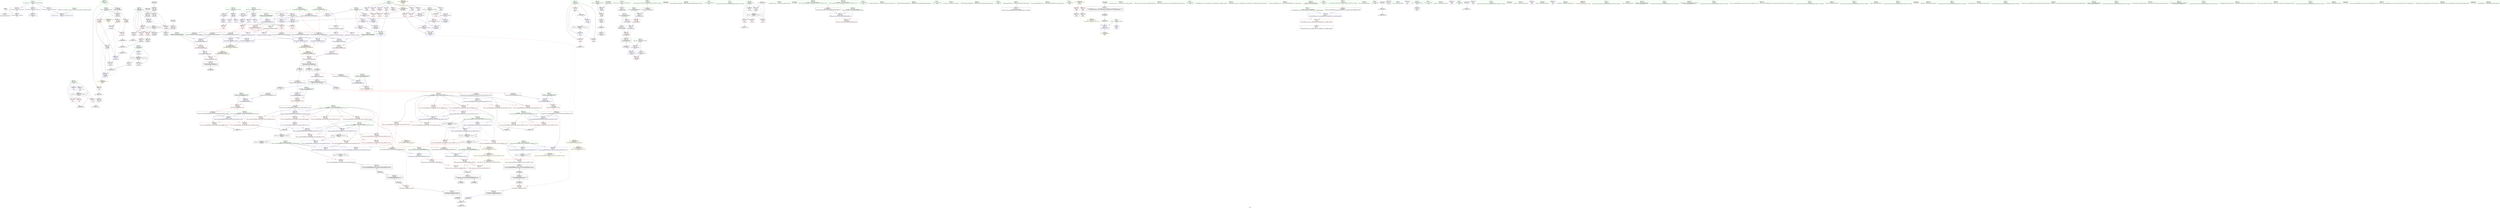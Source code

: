 digraph "SVFG" {
	label="SVFG";

	Node0x560a1c2233a0 [shape=record,color=grey,label="{NodeID: 0\nNullPtr}"];
	Node0x560a1c2233a0 -> Node0x560a1c238b80[style=solid];
	Node0x560a1c2233a0 -> Node0x560a1c2477d0[style=solid];
	Node0x560a1c252f40 [shape=record,color=grey,label="{NodeID: 443\n386 = Binary(385, 383, )\n}"];
	Node0x560a1c252f40 -> Node0x560a1c249540[style=solid];
	Node0x560a1c248290 [shape=record,color=blue,label="{NodeID: 277\n163\<--113\n_M_len\<--\n_Z5solvev\n}"];
	Node0x560a1c248290 -> Node0x560a1c23c3f0[style=dashed];
	Node0x560a1c23bf10 [shape=record,color=red,label="{NodeID: 194\n128\<--96\n\<--j\n_Z5solvev\n}"];
	Node0x560a1c23bf10 -> Node0x560a1c2533c0[style=solid];
	Node0x560a1c238f20 [shape=record,color=black,label="{NodeID: 111\n87\<--86\nsh_prom\<--\n_Z4twopi\n}"];
	Node0x560a1c238f20 -> Node0x560a1c253b40[style=solid];
	Node0x560a1c236fe0 [shape=record,color=green,label="{NodeID: 28\n11\<--15\npts\<--pts_field_insensitive\nGlob }"];
	Node0x560a1c236fe0 -> Node0x560a1c23f220[style=solid];
	Node0x560a1c236fe0 -> Node0x560a1c23f2f0[style=solid];
	Node0x560a1c236fe0 -> Node0x560a1c23f3c0[style=solid];
	Node0x560a1c236fe0 -> Node0x560a1c23f490[style=solid];
	Node0x560a1c236fe0 -> Node0x560a1c23f560[style=solid];
	Node0x560a1c236fe0 -> Node0x560a1c23f630[style=solid];
	Node0x560a1c236fe0 -> Node0x560a1c23f700[style=solid];
	Node0x560a1c236fe0 -> Node0x560a1c23f7d0[style=solid];
	Node0x560a1c28be10 [shape=record,color=black,label="{NodeID: 637\n432 = PHI(507, )\n}"];
	Node0x560a1c265ff0 [shape=record,color=black,label="{NodeID: 471\nMR_10V_2 = PHI(MR_10V_4, MR_10V_1, )\npts\{97 \}\n}"];
	Node0x560a1c265ff0 -> Node0x560a1c247c10[style=dashed];
	Node0x560a1c249950 [shape=record,color=blue,label="{NodeID: 305\n444\<--438\n__first.addr\<--__first\n_ZSt13__max_elementIPKeN9__gnu_cxx5__ops15_Iter_less_iterEET_S5_S5_T0_\n}"];
	Node0x560a1c249950 -> Node0x560a1c245ce0[style=dashed];
	Node0x560a1c249950 -> Node0x560a1c245d70[style=dashed];
	Node0x560a1c249950 -> Node0x560a1c245e40[style=dashed];
	Node0x560a1c249950 -> Node0x560a1c245f10[style=dashed];
	Node0x560a1c249950 -> Node0x560a1c249c90[style=dashed];
	Node0x560a1c249950 -> Node0x560a1c2682f0[style=dashed];
	Node0x560a1c23d5d0 [shape=record,color=red,label="{NodeID: 222\n372\<--329\n\<--ch\n_Z2inIiEvRT_\n}"];
	Node0x560a1c23d5d0 -> Node0x560a1c23e930[style=solid];
	Node0x560a1c23f150 [shape=record,color=purple,label="{NodeID: 139\n41\<--4\n\<--_ZStL8__ioinit\n__cxx_global_var_init\n}"];
	Node0x560a1c239a50 [shape=record,color=green,label="{NodeID: 56\n218\<--219\nretval\<--retval_field_insensitive\n_ZSt12setprecisioni\n}"];
	Node0x560a1c239a50 -> Node0x560a1c240e20[style=solid];
	Node0x560a1c239a50 -> Node0x560a1c240ef0[style=solid];
	Node0x560a1c28ea60 [shape=record,color=black,label="{NodeID: 665\n124 = PHI()\n}"];
	Node0x560a1c246c10 [shape=record,color=red,label="{NodeID: 250\n578\<--539\n\<--retval\n_ZSt13__min_elementIPKeN9__gnu_cxx5__ops15_Iter_less_iterEET_S5_S5_T0_\n}"];
	Node0x560a1c246c10 -> Node0x560a1c23f080[style=solid];
	Node0x560a1c240870 [shape=record,color=purple,label="{NodeID: 167\n177\<--106\narrayinit.element17\<--ref.tmp15\n_Z5solvev\n}"];
	Node0x560a1c240870 -> Node0x560a1c248430[style=solid];
	Node0x560a1c23b350 [shape=record,color=green,label="{NodeID: 84\n433\<--434\n_ZNKSt16initializer_listIeE4sizeEv\<--_ZNKSt16initializer_listIeE4sizeEv_field_insensitive\n}"];
	Node0x560a1c232000 [shape=record,color=green,label="{NodeID: 1\n7\<--1\n__dso_handle\<--dummyObj\nGlob }"];
	Node0x560a1c26daa0 [shape=record,color=yellow,style=double,label="{NodeID: 527\n36V_1 = ENCHI(MR_36V_0)\npts\{103 107 \}\nFun[_ZNK9__gnu_cxx5__ops15_Iter_less_iterclIPKeS4_EEbT_T0_]}"];
	Node0x560a1c26daa0 -> Node0x560a1c246730[style=dashed];
	Node0x560a1c26daa0 -> Node0x560a1c246800[style=dashed];
	Node0x560a1c2530c0 [shape=record,color=grey,label="{NodeID: 444\n315 = Binary(314, 89, )\n}"];
	Node0x560a1c2530c0 -> Node0x560a1c248df0[style=solid];
	Node0x560a1c248360 [shape=record,color=blue,label="{NodeID: 278\n173\<--175\narrayinit.begin16\<--\n_Z5solvev\n}"];
	Node0x560a1c248360 -> Node0x560a1c248430[style=dashed];
	Node0x560a1c23bfe0 [shape=record,color=red,label="{NodeID: 195\n144\<--143\n\<--coerce.dive9\n_Z5solvev\n}"];
	Node0x560a1c238ff0 [shape=record,color=black,label="{NodeID: 112\n81\<--88\n_Z4twopi_ret\<--shl\n_Z4twopi\n}"];
	Node0x560a1c2370e0 [shape=record,color=green,label="{NodeID: 29\n30\<--34\nllvm.global_ctors\<--llvm.global_ctors_field_insensitive\nGlob }"];
	Node0x560a1c2370e0 -> Node0x560a1c23fcb0[style=solid];
	Node0x560a1c2370e0 -> Node0x560a1c23fd80[style=solid];
	Node0x560a1c2370e0 -> Node0x560a1c23fe80[style=solid];
	Node0x560a1c28bf20 [shape=record,color=black,label="{NodeID: 638\n532 = PHI(536, )\n}"];
	Node0x560a1c28bf20 -> Node0x560a1c23efb0[style=solid];
	Node0x560a1c249a20 [shape=record,color=blue,label="{NodeID: 306\n446\<--439\n__last.addr\<--__last\n_ZSt13__max_elementIPKeN9__gnu_cxx5__ops15_Iter_less_iterEET_S5_S5_T0_\n}"];
	Node0x560a1c249a20 -> Node0x560a1c246180[style=dashed];
	Node0x560a1c249a20 -> Node0x560a1c246250[style=dashed];
	Node0x560a1c23d6a0 [shape=record,color=red,label="{NodeID: 223\n369\<--368\n\<--\n_Z2inIiEvRT_\n}"];
	Node0x560a1c23d6a0 -> Node0x560a1c252dc0[style=solid];
	Node0x560a1c23f220 [shape=record,color=purple,label="{NodeID: 140\n121\<--11\narrayidx\<--pts\n_Z5solvev\n}"];
	Node0x560a1c239b20 [shape=record,color=green,label="{NodeID: 57\n220\<--221\n__n.addr\<--__n.addr_field_insensitive\n_ZSt12setprecisioni\n}"];
	Node0x560a1c239b20 -> Node0x560a1c23c8d0[style=solid];
	Node0x560a1c239b20 -> Node0x560a1c248770[style=solid];
	Node0x560a1c28eb30 [shape=record,color=black,label="{NodeID: 666\n137 = PHI(216, )\n}"];
	Node0x560a1c28eb30 -> Node0x560a1c247e80[style=solid];
	Node0x560a1c246ce0 [shape=record,color=red,label="{NodeID: 251\n551\<--543\n\<--__first.addr\n_ZSt13__min_elementIPKeN9__gnu_cxx5__ops15_Iter_less_iterEET_S5_S5_T0_\n}"];
	Node0x560a1c246ce0 -> Node0x560a1c2545c0[style=solid];
	Node0x560a1c240940 [shape=record,color=purple,label="{NodeID: 168\n181\<--106\narrayinit.element18\<--ref.tmp15\n_Z5solvev\n}"];
	Node0x560a1c240940 -> Node0x560a1c248500[style=solid];
	Node0x560a1c23b450 [shape=record,color=green,label="{NodeID: 85\n440\<--441\nretval\<--retval_field_insensitive\n_ZSt13__max_elementIPKeN9__gnu_cxx5__ops15_Iter_less_iterEET_S5_S5_T0_\n}"];
	Node0x560a1c23b450 -> Node0x560a1c23dc50[style=solid];
	Node0x560a1c23b450 -> Node0x560a1c249af0[style=solid];
	Node0x560a1c23b450 -> Node0x560a1c249e30[style=solid];
	Node0x560a1c2320f0 [shape=record,color=green,label="{NodeID: 2\n9\<--1\n\<--dummyObj\nCan only get source location for instruction, argument, global var or function.}"];
	Node0x560a1c253240 [shape=record,color=grey,label="{NodeID: 445\n134 = Binary(133, 89, )\n}"];
	Node0x560a1c253240 -> Node0x560a1c247db0[style=solid];
	Node0x560a1c248430 [shape=record,color=blue,label="{NodeID: 279\n177\<--179\narrayinit.element17\<--\n_Z5solvev\n}"];
	Node0x560a1c248430 -> Node0x560a1c248500[style=dashed];
	Node0x560a1c23c0b0 [shape=record,color=red,label="{NodeID: 196\n150\<--149\n\<--\n_Z5solvev\n}"];
	Node0x560a1c23c0b0 -> Node0x560a1c247f50[style=solid];
	Node0x560a1c2390c0 [shape=record,color=black,label="{NodeID: 113\n165\<--100\n\<--agg.tmp11\n_Z5solvev\n}"];
	Node0x560a1c2390c0 -> Node0x560a1c240ae0[style=solid];
	Node0x560a1c2390c0 -> Node0x560a1c240bb0[style=solid];
	Node0x560a1c2371e0 [shape=record,color=green,label="{NodeID: 30\n35\<--36\n__cxx_global_var_init\<--__cxx_global_var_init_field_insensitive\n}"];
	Node0x560a1c28c090 [shape=record,color=black,label="{NodeID: 639\n569 = PHI(487, )\n}"];
	Node0x560a1c2669f0 [shape=record,color=black,label="{NodeID: 473\nMR_62V_5 = PHI(MR_62V_6, MR_62V_3, )\npts\{330 \}\n}"];
	Node0x560a1c2669f0 -> Node0x560a1c23d500[style=dashed];
	Node0x560a1c2669f0 -> Node0x560a1c23d5d0[style=dashed];
	Node0x560a1c2669f0 -> Node0x560a1c249470[style=dashed];
	Node0x560a1c249af0 [shape=record,color=blue,label="{NodeID: 307\n440\<--456\nretval\<--\n_ZSt13__max_elementIPKeN9__gnu_cxx5__ops15_Iter_less_iterEET_S5_S5_T0_\n}"];
	Node0x560a1c249af0 -> Node0x560a1c267df0[style=dashed];
	Node0x560a1c23d770 [shape=record,color=red,label="{NodeID: 224\n385\<--384\n\<--\n_Z2inIiEvRT_\n}"];
	Node0x560a1c23d770 -> Node0x560a1c252f40[style=solid];
	Node0x560a1c23f2f0 [shape=record,color=purple,label="{NodeID: 141\n123\<--11\narrayidx4\<--pts\n_Z5solvev\n}"];
	Node0x560a1c239bf0 [shape=record,color=green,label="{NodeID: 58\n235\<--236\n__l\<--__l_field_insensitive\n_ZSt3maxIeET_St16initializer_listIS0_E\n|{|<s1>12|<s2>13}}"];
	Node0x560a1c239bf0 -> Node0x560a1c23dea0[style=solid];
	Node0x560a1c239bf0:s1 -> Node0x560a1c28d390[style=solid,color=red];
	Node0x560a1c239bf0:s2 -> Node0x560a1c28cd10[style=solid,color=red];
	Node0x560a1c28ed30 [shape=record,color=black,label="{NodeID: 667\n145 = PHI()\n}"];
	Node0x560a1c246db0 [shape=record,color=red,label="{NodeID: 252\n555\<--543\n\<--__first.addr\n_ZSt13__min_elementIPKeN9__gnu_cxx5__ops15_Iter_less_iterEET_S5_S5_T0_\n}"];
	Node0x560a1c246db0 -> Node0x560a1c24a580[style=solid];
	Node0x560a1c240a10 [shape=record,color=purple,label="{NodeID: 169\n186\<--106\narraystart20\<--ref.tmp15\n_Z5solvev\n}"];
	Node0x560a1c240a10 -> Node0x560a1c2485d0[style=solid];
	Node0x560a1c23b520 [shape=record,color=green,label="{NodeID: 86\n442\<--443\n__comp\<--__comp_field_insensitive\n_ZSt13__max_elementIPKeN9__gnu_cxx5__ops15_Iter_less_iterEET_S5_S5_T0_\n|{<s0>32}}"];
	Node0x560a1c23b520:s0 -> Node0x560a1c28d670[style=solid,color=red];
	Node0x560a1c2331e0 [shape=record,color=green,label="{NodeID: 3\n16\<--1\n_ZSt3cin\<--dummyObj\nGlob }"];
	Node0x560a1c2533c0 [shape=record,color=grey,label="{NodeID: 446\n129 = Binary(128, 89, )\n}"];
	Node0x560a1c2533c0 -> Node0x560a1c247ce0[style=solid];
	Node0x560a1c248500 [shape=record,color=blue,label="{NodeID: 280\n181\<--183\narrayinit.element18\<--\n_Z5solvev\n|{<s0>9}}"];
	Node0x560a1c248500:s0 -> Node0x560a1c26ae60[style=dashed,color=red];
	Node0x560a1c23c180 [shape=record,color=red,label="{NodeID: 197\n154\<--153\n\<--\n_Z5solvev\n}"];
	Node0x560a1c23c180 -> Node0x560a1c248020[style=solid];
	Node0x560a1c239190 [shape=record,color=black,label="{NodeID: 114\n190\<--104\n\<--agg.tmp14\n_Z5solvev\n}"];
	Node0x560a1c239190 -> Node0x560a1c240c80[style=solid];
	Node0x560a1c239190 -> Node0x560a1c240d50[style=solid];
	Node0x560a1c2372e0 [shape=record,color=green,label="{NodeID: 31\n39\<--40\n_ZNSt8ios_base4InitC1Ev\<--_ZNSt8ios_base4InitC1Ev_field_insensitive\n}"];
	Node0x560a1c28c1a0 [shape=record,color=black,label="{NodeID: 640\n517 = PHI(263, )\n0th arg _ZSt11min_elementIPKeET_S2_S2_ }"];
	Node0x560a1c28c1a0 -> Node0x560a1c24a240[style=solid];
	Node0x560a1c266ef0 [shape=record,color=black,label="{NodeID: 474\nMR_97V_3 = PHI(MR_97V_4, MR_97V_2, )\npts\{540 \}\n}"];
	Node0x560a1c266ef0 -> Node0x560a1c246c10[style=dashed];
	Node0x560a1c249bc0 [shape=record,color=blue,label="{NodeID: 308\n448\<--459\n__result\<--\n_ZSt13__max_elementIPKeN9__gnu_cxx5__ops15_Iter_less_iterEET_S5_S5_T0_\n}"];
	Node0x560a1c249bc0 -> Node0x560a1c2650f0[style=dashed];
	Node0x560a1c23d840 [shape=record,color=red,label="{NodeID: 225\n407\<--397\n\<--__first.addr\n_ZSt11max_elementIPKeET_S2_S2_\n|{<s0>29}}"];
	Node0x560a1c23d840:s0 -> Node0x560a1c28c950[style=solid,color=red];
	Node0x560a1c23f3c0 [shape=record,color=purple,label="{NodeID: 142\n149\<--11\n\<--pts\n_Z5solvev\n}"];
	Node0x560a1c23f3c0 -> Node0x560a1c23c0b0[style=solid];
	Node0x560a1c239cc0 [shape=record,color=green,label="{NodeID: 59\n243\<--244\n_ZNKSt16initializer_listIeE5beginEv\<--_ZNKSt16initializer_listIeE5beginEv_field_insensitive\n}"];
	Node0x560a1c28ee00 [shape=record,color=black,label="{NodeID: 668\n170 = PHI(232, )\n}"];
	Node0x560a1c28ee00 -> Node0x560a1c253540[style=solid];
	Node0x560a1c2636c0 [shape=record,color=yellow,style=double,label="{NodeID: 502\n16V_1 = ENCHI(MR_16V_0)\npts\{150000 \}\nFun[_Z5solvev]}"];
	Node0x560a1c2636c0 -> Node0x560a1c23c0b0[style=dashed];
	Node0x560a1c2636c0 -> Node0x560a1c23c180[style=dashed];
	Node0x560a1c2636c0 -> Node0x560a1c23c250[style=dashed];
	Node0x560a1c2636c0 -> Node0x560a1c23c4c0[style=dashed];
	Node0x560a1c2636c0 -> Node0x560a1c23c590[style=dashed];
	Node0x560a1c2636c0 -> Node0x560a1c23c660[style=dashed];
	Node0x560a1c246e80 [shape=record,color=red,label="{NodeID: 253\n558\<--543\n\<--__first.addr\n_ZSt13__min_elementIPKeN9__gnu_cxx5__ops15_Iter_less_iterEET_S5_S5_T0_\n}"];
	Node0x560a1c246e80 -> Node0x560a1c24a650[style=solid];
	Node0x560a1c240ae0 [shape=record,color=purple,label="{NodeID: 170\n166\<--165\n\<--\n_Z5solvev\n}"];
	Node0x560a1c240ae0 -> Node0x560a1c23c320[style=solid];
	Node0x560a1c23b5f0 [shape=record,color=green,label="{NodeID: 87\n444\<--445\n__first.addr\<--__first.addr_field_insensitive\n_ZSt13__max_elementIPKeN9__gnu_cxx5__ops15_Iter_less_iterEET_S5_S5_T0_\n}"];
	Node0x560a1c23b5f0 -> Node0x560a1c245ce0[style=solid];
	Node0x560a1c23b5f0 -> Node0x560a1c245d70[style=solid];
	Node0x560a1c23b5f0 -> Node0x560a1c245e40[style=solid];
	Node0x560a1c23b5f0 -> Node0x560a1c245f10[style=solid];
	Node0x560a1c23b5f0 -> Node0x560a1c245fe0[style=solid];
	Node0x560a1c23b5f0 -> Node0x560a1c2460b0[style=solid];
	Node0x560a1c23b5f0 -> Node0x560a1c249950[style=solid];
	Node0x560a1c23b5f0 -> Node0x560a1c249c90[style=solid];
	Node0x560a1c2353e0 [shape=record,color=green,label="{NodeID: 4\n17\<--1\n_ZSt4cout\<--dummyObj\nGlob }"];
	Node0x560a1c253540 [shape=record,color=grey,label="{NodeID: 447\n198 = Binary(170, 195, )\n}"];
	Node0x560a1c253540 -> Node0x560a1c2536c0[style=solid];
	Node0x560a1c2485d0 [shape=record,color=blue,label="{NodeID: 281\n185\<--186\n_M_array19\<--arraystart20\n_Z5solvev\n}"];
	Node0x560a1c2485d0 -> Node0x560a1c23c730[style=dashed];
	Node0x560a1c23c250 [shape=record,color=red,label="{NodeID: 198\n158\<--157\n\<--\n_Z5solvev\n}"];
	Node0x560a1c23c250 -> Node0x560a1c2480f0[style=solid];
	Node0x560a1c23ddd0 [shape=record,color=black,label="{NodeID: 115\n216\<--227\n_ZSt12setprecisioni_ret\<--\n_ZSt12setprecisioni\n|{<s0>6}}"];
	Node0x560a1c23ddd0:s0 -> Node0x560a1c28eb30[style=solid,color=blue];
	Node0x560a1c2373e0 [shape=record,color=green,label="{NodeID: 32\n45\<--46\n__cxa_atexit\<--__cxa_atexit_field_insensitive\n}"];
	Node0x560a1c28c310 [shape=record,color=black,label="{NodeID: 641\n518 = PHI(264, )\n1st arg _ZSt11min_elementIPKeET_S2_S2_ }"];
	Node0x560a1c28c310 -> Node0x560a1c24a310[style=solid];
	Node0x560a1c2673f0 [shape=record,color=black,label="{NodeID: 475\nMR_99V_3 = PHI(MR_99V_5, MR_99V_2, )\npts\{544 \}\n}"];
	Node0x560a1c249c90 [shape=record,color=blue,label="{NodeID: 309\n444\<--463\n__first.addr\<--incdec.ptr\n_ZSt13__max_elementIPKeN9__gnu_cxx5__ops15_Iter_less_iterEET_S5_S5_T0_\n}"];
	Node0x560a1c249c90 -> Node0x560a1c245f10[style=dashed];
	Node0x560a1c249c90 -> Node0x560a1c245fe0[style=dashed];
	Node0x560a1c249c90 -> Node0x560a1c2460b0[style=dashed];
	Node0x560a1c249c90 -> Node0x560a1c249c90[style=dashed];
	Node0x560a1c249c90 -> Node0x560a1c2682f0[style=dashed];
	Node0x560a1c23d910 [shape=record,color=red,label="{NodeID: 226\n408\<--399\n\<--__last.addr\n_ZSt11max_elementIPKeET_S2_S2_\n|{<s0>29}}"];
	Node0x560a1c23d910:s0 -> Node0x560a1c28ca90[style=solid,color=red];
	Node0x560a1c23f490 [shape=record,color=purple,label="{NodeID: 143\n153\<--11\n\<--pts\n_Z5solvev\n}"];
	Node0x560a1c23f490 -> Node0x560a1c23c180[style=solid];
	Node0x560a1c239dc0 [shape=record,color=green,label="{NodeID: 60\n246\<--247\n_ZNKSt16initializer_listIeE3endEv\<--_ZNKSt16initializer_listIeE3endEv_field_insensitive\n}"];
	Node0x560a1c28ef70 [shape=record,color=black,label="{NodeID: 669\n195 = PHI(253, )\n}"];
	Node0x560a1c28ef70 -> Node0x560a1c253540[style=solid];
	Node0x560a1c246f50 [shape=record,color=red,label="{NodeID: 254\n561\<--543\n\<--__first.addr\n_ZSt13__min_elementIPKeN9__gnu_cxx5__ops15_Iter_less_iterEET_S5_S5_T0_\n}"];
	Node0x560a1c246f50 -> Node0x560a1c241570[style=solid];
	Node0x560a1c240bb0 [shape=record,color=purple,label="{NodeID: 171\n168\<--165\n\<--\n_Z5solvev\n}"];
	Node0x560a1c240bb0 -> Node0x560a1c23c3f0[style=solid];
	Node0x560a1c23b6c0 [shape=record,color=green,label="{NodeID: 88\n446\<--447\n__last.addr\<--__last.addr_field_insensitive\n_ZSt13__max_elementIPKeN9__gnu_cxx5__ops15_Iter_less_iterEET_S5_S5_T0_\n}"];
	Node0x560a1c23b6c0 -> Node0x560a1c246180[style=solid];
	Node0x560a1c23b6c0 -> Node0x560a1c246250[style=solid];
	Node0x560a1c23b6c0 -> Node0x560a1c249a20[style=solid];
	Node0x560a1c235470 [shape=record,color=green,label="{NodeID: 5\n18\<--1\n.str\<--dummyObj\nGlob }"];
	Node0x560a1c2536c0 [shape=record,color=grey,label="{NodeID: 448\n199 = Binary(198, 200, )\n}"];
	Node0x560a1c2486a0 [shape=record,color=blue,label="{NodeID: 282\n188\<--113\n_M_len21\<--\n_Z5solvev\n}"];
	Node0x560a1c2486a0 -> Node0x560a1c23c800[style=dashed];
	Node0x560a1c23c320 [shape=record,color=red,label="{NodeID: 199\n167\<--166\n\<--\n_Z5solvev\n|{<s0>8}}"];
	Node0x560a1c23c320:s0 -> Node0x560a1c28c6d0[style=solid,color=red];
	Node0x560a1c23dea0 [shape=record,color=black,label="{NodeID: 116\n237\<--235\n\<--__l\n_ZSt3maxIeET_St16initializer_listIS0_E\n}"];
	Node0x560a1c23dea0 -> Node0x560a1c240fc0[style=solid];
	Node0x560a1c23dea0 -> Node0x560a1c241090[style=solid];
	Node0x560a1c2374e0 [shape=record,color=green,label="{NodeID: 33\n44\<--50\n_ZNSt8ios_base4InitD1Ev\<--_ZNSt8ios_base4InitD1Ev_field_insensitive\n}"];
	Node0x560a1c2374e0 -> Node0x560a1c238c80[style=solid];
	Node0x560a1c28c450 [shape=record,color=black,label="{NodeID: 642\n254 = PHI(192, )\n0th arg _ZSt3minIeET_St16initializer_listIS0_E }"];
	Node0x560a1c28c450 -> Node0x560a1c248ab0[style=solid];
	Node0x560a1c2678f0 [shape=record,color=black,label="{NodeID: 476\nMR_103V_2 = PHI(MR_103V_4, MR_103V_1, )\npts\{548 \}\n}"];
	Node0x560a1c249d60 [shape=record,color=blue,label="{NodeID: 310\n448\<--474\n__result\<--\n_ZSt13__max_elementIPKeN9__gnu_cxx5__ops15_Iter_less_iterEET_S5_S5_T0_\n}"];
	Node0x560a1c249d60 -> Node0x560a1c2650f0[style=dashed];
	Node0x560a1c23d9e0 [shape=record,color=red,label="{NodeID: 227\n421\<--418\nthis1\<--this.addr\n_ZNKSt16initializer_listIeE5beginEv\n}"];
	Node0x560a1c23d9e0 -> Node0x560a1c241300[style=solid];
	Node0x560a1c23f560 [shape=record,color=purple,label="{NodeID: 144\n157\<--11\n\<--pts\n_Z5solvev\n}"];
	Node0x560a1c23f560 -> Node0x560a1c23c250[style=solid];
	Node0x560a1c239ec0 [shape=record,color=green,label="{NodeID: 61\n249\<--250\n_ZSt11max_elementIPKeET_S2_S2_\<--_ZSt11max_elementIPKeET_S2_S2__field_insensitive\n}"];
	Node0x560a1c28f0b0 [shape=record,color=black,label="{NodeID: 670\n396 = PHI(245, )\n1st arg _ZSt11max_elementIPKeET_S2_S2_ }"];
	Node0x560a1c28f0b0 -> Node0x560a1c2496e0[style=solid];
	Node0x560a1c247020 [shape=record,color=red,label="{NodeID: 255\n567\<--543\n\<--__first.addr\n_ZSt13__min_elementIPKeN9__gnu_cxx5__ops15_Iter_less_iterEET_S5_S5_T0_\n|{<s0>35}}"];
	Node0x560a1c247020:s0 -> Node0x560a1c28d7c0[style=solid,color=red];
	Node0x560a1c240c80 [shape=record,color=purple,label="{NodeID: 172\n191\<--190\n\<--\n_Z5solvev\n}"];
	Node0x560a1c240c80 -> Node0x560a1c23c730[style=solid];
	Node0x560a1c23b790 [shape=record,color=green,label="{NodeID: 89\n448\<--449\n__result\<--__result_field_insensitive\n_ZSt13__max_elementIPKeN9__gnu_cxx5__ops15_Iter_less_iterEET_S5_S5_T0_\n}"];
	Node0x560a1c23b790 -> Node0x560a1c246320[style=solid];
	Node0x560a1c23b790 -> Node0x560a1c2463f0[style=solid];
	Node0x560a1c23b790 -> Node0x560a1c249bc0[style=solid];
	Node0x560a1c23b790 -> Node0x560a1c249d60[style=solid];
	Node0x560a1c235500 [shape=record,color=green,label="{NodeID: 6\n20\<--1\n.str.2\<--dummyObj\nGlob }"];
	Node0x560a1c26df30 [shape=record,color=yellow,style=double,label="{NodeID: 532\n43V_1 = ENCHI(MR_43V_0)\npts\{1 \}\nFun[main]}"];
	Node0x560a1c26df30 -> Node0x560a1c241710[style=dashed];
	Node0x560a1c26df30 -> Node0x560a1c2417e0[style=dashed];
	Node0x560a1c253840 [shape=record,color=grey,label="{NodeID: 449\n64 = Binary(60, 65, )\n}"];
	Node0x560a1c253840 -> Node0x560a1c2478d0[style=solid];
	Node0x560a1c248770 [shape=record,color=blue,label="{NodeID: 283\n220\<--217\n__n.addr\<--__n\n_ZSt12setprecisioni\n}"];
	Node0x560a1c248770 -> Node0x560a1c23c8d0[style=dashed];
	Node0x560a1c23c3f0 [shape=record,color=red,label="{NodeID: 200\n169\<--168\n\<--\n_Z5solvev\n|{<s0>8}}"];
	Node0x560a1c23c3f0:s0 -> Node0x560a1c28c810[style=solid,color=red];
	Node0x560a1c23df70 [shape=record,color=black,label="{NodeID: 117\n232\<--251\n_ZSt3maxIeET_St16initializer_listIS0_E_ret\<--\n_ZSt3maxIeET_St16initializer_listIS0_E\n|{<s0>8}}"];
	Node0x560a1c23df70:s0 -> Node0x560a1c28ee00[style=solid,color=blue];
	Node0x560a1c2375e0 [shape=record,color=green,label="{NodeID: 34\n57\<--58\n__cxx_global_var_init.1\<--__cxx_global_var_init.1_field_insensitive\n}"];
	Node0x560a1c28c590 [shape=record,color=black,label="{NodeID: 643\n255 = PHI(194, )\n1st arg _ZSt3minIeET_St16initializer_listIS0_E }"];
	Node0x560a1c28c590 -> Node0x560a1c248b80[style=solid];
	Node0x560a1c267df0 [shape=record,color=black,label="{NodeID: 477\nMR_78V_3 = PHI(MR_78V_4, MR_78V_2, )\npts\{441 \}\n}"];
	Node0x560a1c267df0 -> Node0x560a1c23dc50[style=dashed];
	Node0x560a1c249e30 [shape=record,color=blue,label="{NodeID: 311\n440\<--478\nretval\<--\n_ZSt13__max_elementIPKeN9__gnu_cxx5__ops15_Iter_less_iterEET_S5_S5_T0_\n}"];
	Node0x560a1c249e30 -> Node0x560a1c267df0[style=dashed];
	Node0x560a1c23dab0 [shape=record,color=red,label="{NodeID: 228\n423\<--422\n\<--_M_array\n_ZNKSt16initializer_listIeE5beginEv\n}"];
	Node0x560a1c23dab0 -> Node0x560a1c23eba0[style=solid];
	Node0x560a1c23f630 [shape=record,color=purple,label="{NodeID: 145\n174\<--11\n\<--pts\n_Z5solvev\n}"];
	Node0x560a1c23f630 -> Node0x560a1c23c4c0[style=solid];
	Node0x560a1c239fc0 [shape=record,color=green,label="{NodeID: 62\n256\<--257\n__l\<--__l_field_insensitive\n_ZSt3minIeET_St16initializer_listIS0_E\n|{|<s1>15|<s2>16}}"];
	Node0x560a1c239fc0 -> Node0x560a1c23e040[style=solid];
	Node0x560a1c239fc0:s1 -> Node0x560a1c28d390[style=solid,color=red];
	Node0x560a1c239fc0:s2 -> Node0x560a1c28cd10[style=solid,color=red];
	Node0x560a1c2470f0 [shape=record,color=red,label="{NodeID: 256\n571\<--543\n\<--__first.addr\n_ZSt13__min_elementIPKeN9__gnu_cxx5__ops15_Iter_less_iterEET_S5_S5_T0_\n}"];
	Node0x560a1c2470f0 -> Node0x560a1c24a7f0[style=solid];
	Node0x560a1c240d50 [shape=record,color=purple,label="{NodeID: 173\n193\<--190\n\<--\n_Z5solvev\n}"];
	Node0x560a1c240d50 -> Node0x560a1c23c800[style=solid];
	Node0x560a1c23b860 [shape=record,color=green,label="{NodeID: 90\n471\<--472\n_ZNK9__gnu_cxx5__ops15_Iter_less_iterclIPKeS4_EEbT_T0_\<--_ZNK9__gnu_cxx5__ops15_Iter_less_iterclIPKeS4_EEbT_T0__field_insensitive\n}"];
	Node0x560a1c235590 [shape=record,color=green,label="{NodeID: 7\n22\<--1\nstdin\<--dummyObj\nGlob }"];
	Node0x560a1c2539c0 [shape=record,color=grey,label="{NodeID: 450\n303 = Binary(302, 61, )\n}"];
	Node0x560a1c2539c0 -> Node0x560a1c23e450[style=solid];
	Node0x560a1c248840 [shape=record,color=blue,label="{NodeID: 284\n223\<--224\n_M_n\<--\n_ZSt12setprecisioni\n}"];
	Node0x560a1c248840 -> Node0x560a1c23c9a0[style=dashed];
	Node0x560a1c23c4c0 [shape=record,color=red,label="{NodeID: 201\n175\<--174\n\<--\n_Z5solvev\n}"];
	Node0x560a1c23c4c0 -> Node0x560a1c248360[style=solid];
	Node0x560a1c23e040 [shape=record,color=black,label="{NodeID: 118\n258\<--256\n\<--__l\n_ZSt3minIeET_St16initializer_listIS0_E\n}"];
	Node0x560a1c23e040 -> Node0x560a1c241160[style=solid];
	Node0x560a1c23e040 -> Node0x560a1c241230[style=solid];
	Node0x560a1c2376e0 [shape=record,color=green,label="{NodeID: 35\n62\<--63\n_ZSt4atanIiEN9__gnu_cxx11__enable_ifIXsr12__is_integerIT_EE7__valueEdE6__typeES2_\<--_ZSt4atanIiEN9__gnu_cxx11__enable_ifIXsr12__is_integerIT_EE7__valueEdE6__typeES2__field_insensitive\n}"];
	Node0x560a1c28c6d0 [shape=record,color=black,label="{NodeID: 644\n233 = PHI(167, )\n0th arg _ZSt3maxIeET_St16initializer_listIS0_E }"];
	Node0x560a1c28c6d0 -> Node0x560a1c248910[style=solid];
	Node0x560a1c2682f0 [shape=record,color=black,label="{NodeID: 478\nMR_80V_3 = PHI(MR_80V_5, MR_80V_2, )\npts\{445 \}\n}"];
	Node0x560a1c249f00 [shape=record,color=blue,label="{NodeID: 312\n491\<--488\nthis.addr\<--this\n_ZNK9__gnu_cxx5__ops15_Iter_less_iterclIPKeS4_EEbT_T0_\n}"];
	Node0x560a1c249f00 -> Node0x560a1c2464c0[style=dashed];
	Node0x560a1c23db80 [shape=record,color=red,label="{NodeID: 229\n430\<--427\nthis1\<--this.addr\n_ZNKSt16initializer_listIeE3endEv\n|{<s0>30|<s1>31}}"];
	Node0x560a1c23db80:s0 -> Node0x560a1c28d390[style=solid,color=red];
	Node0x560a1c23db80:s1 -> Node0x560a1c28cbd0[style=solid,color=red];
	Node0x560a1c23f700 [shape=record,color=purple,label="{NodeID: 146\n178\<--11\n\<--pts\n_Z5solvev\n}"];
	Node0x560a1c23f700 -> Node0x560a1c23c590[style=solid];
	Node0x560a1c23a090 [shape=record,color=green,label="{NodeID: 63\n266\<--267\n_ZSt11min_elementIPKeET_S2_S2_\<--_ZSt11min_elementIPKeET_S2_S2__field_insensitive\n}"];
	Node0x560a1c2471c0 [shape=record,color=red,label="{NodeID: 257\n552\<--545\n\<--__last.addr\n_ZSt13__min_elementIPKeN9__gnu_cxx5__ops15_Iter_less_iterEET_S5_S5_T0_\n}"];
	Node0x560a1c2471c0 -> Node0x560a1c2545c0[style=solid];
	Node0x560a1c240e20 [shape=record,color=purple,label="{NodeID: 174\n223\<--218\n_M_n\<--retval\n_ZSt12setprecisioni\n}"];
	Node0x560a1c240e20 -> Node0x560a1c248840[style=solid];
	Node0x560a1c23b960 [shape=record,color=green,label="{NodeID: 91\n484\<--485\nretval\<--retval_field_insensitive\n_ZN9__gnu_cxx5__ops16__iter_less_iterEv\n}"];
	Node0x560a1c235dd0 [shape=record,color=green,label="{NodeID: 8\n23\<--1\n.str.3\<--dummyObj\nGlob }"];
	Node0x560a1c26e120 [shape=record,color=yellow,style=double,label="{NodeID: 534\n47V_1 = ENCHI(MR_47V_0)\npts\{281 \}\nFun[main]|{<s0>20}}"];
	Node0x560a1c26e120:s0 -> Node0x560a1c248f90[style=dashed,color=red];
	Node0x560a1c253b40 [shape=record,color=grey,label="{NodeID: 451\n88 = Binary(89, 87, )\n}"];
	Node0x560a1c253b40 -> Node0x560a1c238ff0[style=solid];
	Node0x560a1c248910 [shape=record,color=blue,label="{NodeID: 285\n238\<--233\n\<--__l.coerce0\n_ZSt3maxIeET_St16initializer_listIS0_E\n|{<s0>12|<s1>13}}"];
	Node0x560a1c248910:s0 -> Node0x560a1c26d880[style=dashed,color=red];
	Node0x560a1c248910:s1 -> Node0x560a1c26cac0[style=dashed,color=red];
	Node0x560a1c23c590 [shape=record,color=red,label="{NodeID: 202\n179\<--178\n\<--\n_Z5solvev\n}"];
	Node0x560a1c23c590 -> Node0x560a1c248430[style=solid];
	Node0x560a1c23e110 [shape=record,color=black,label="{NodeID: 119\n253\<--268\n_ZSt3minIeET_St16initializer_listIS0_E_ret\<--\n_ZSt3minIeET_St16initializer_listIS0_E\n|{<s0>9}}"];
	Node0x560a1c23e110:s0 -> Node0x560a1c28ef70[style=solid,color=blue];
	Node0x560a1c2377e0 [shape=record,color=green,label="{NodeID: 36\n70\<--71\n__x.addr\<--__x.addr_field_insensitive\n_ZSt4atanIiEN9__gnu_cxx11__enable_ifIXsr12__is_integerIT_EE7__valueEdE6__typeES2_\n}"];
	Node0x560a1c2377e0 -> Node0x560a1c2418b0[style=solid];
	Node0x560a1c2377e0 -> Node0x560a1c2479a0[style=solid];
	Node0x560a1c28c810 [shape=record,color=black,label="{NodeID: 645\n234 = PHI(169, )\n1st arg _ZSt3maxIeET_St16initializer_listIS0_E }"];
	Node0x560a1c28c810 -> Node0x560a1c2489e0[style=solid];
	Node0x560a1c2687f0 [shape=record,color=black,label="{NodeID: 479\nMR_84V_2 = PHI(MR_84V_4, MR_84V_1, )\npts\{449 \}\n}"];
	Node0x560a1c249fd0 [shape=record,color=blue,label="{NodeID: 313\n493\<--489\n__it1.addr\<--__it1\n_ZNK9__gnu_cxx5__ops15_Iter_less_iterclIPKeS4_EEbT_T0_\n}"];
	Node0x560a1c249fd0 -> Node0x560a1c246590[style=dashed];
	Node0x560a1c23dc50 [shape=record,color=red,label="{NodeID: 230\n481\<--440\n\<--retval\n_ZSt13__max_elementIPKeN9__gnu_cxx5__ops15_Iter_less_iterEET_S5_S5_T0_\n}"];
	Node0x560a1c23dc50 -> Node0x560a1c23ed40[style=solid];
	Node0x560a1c23f7d0 [shape=record,color=purple,label="{NodeID: 147\n182\<--11\n\<--pts\n_Z5solvev\n}"];
	Node0x560a1c23f7d0 -> Node0x560a1c23c660[style=solid];
	Node0x560a1c23a190 [shape=record,color=green,label="{NodeID: 64\n275\<--276\nmain\<--main_field_insensitive\n}"];
	Node0x560a1c247290 [shape=record,color=red,label="{NodeID: 258\n564\<--545\n\<--__last.addr\n_ZSt13__min_elementIPKeN9__gnu_cxx5__ops15_Iter_less_iterEET_S5_S5_T0_\n}"];
	Node0x560a1c247290 -> Node0x560a1c254a40[style=solid];
	Node0x560a1c240ef0 [shape=record,color=purple,label="{NodeID: 175\n226\<--218\ncoerce.dive\<--retval\n_ZSt12setprecisioni\n}"];
	Node0x560a1c240ef0 -> Node0x560a1c23c9a0[style=solid];
	Node0x560a1c23ba30 [shape=record,color=green,label="{NodeID: 92\n491\<--492\nthis.addr\<--this.addr_field_insensitive\n_ZNK9__gnu_cxx5__ops15_Iter_less_iterclIPKeS4_EEbT_T0_\n}"];
	Node0x560a1c23ba30 -> Node0x560a1c2464c0[style=solid];
	Node0x560a1c23ba30 -> Node0x560a1c249f00[style=solid];
	Node0x560a1c235e60 [shape=record,color=green,label="{NodeID: 9\n25\<--1\n.str.4\<--dummyObj\nGlob }"];
	Node0x560a1c253cc0 [shape=record,color=grey,label="{NodeID: 452\n346 = cmp(343, 285, )\n}"];
	Node0x560a1c253cc0 -> Node0x560a1c252940[style=solid];
	Node0x560a1c2489e0 [shape=record,color=blue,label="{NodeID: 286\n240\<--234\n\<--__l.coerce1\n_ZSt3maxIeET_St16initializer_listIS0_E\n|{<s0>13}}"];
	Node0x560a1c2489e0:s0 -> Node0x560a1c26cbd0[style=dashed,color=red];
	Node0x560a1c23c660 [shape=record,color=red,label="{NodeID: 203\n183\<--182\n\<--\n_Z5solvev\n}"];
	Node0x560a1c23c660 -> Node0x560a1c248500[style=solid];
	Node0x560a1c23e1e0 [shape=record,color=black,label="{NodeID: 120\n277\<--285\nmain_ret\<--\nmain\n}"];
	Node0x560a1c2378b0 [shape=record,color=green,label="{NodeID: 37\n76\<--77\natan\<--atan_field_insensitive\n}"];
	Node0x560a1c28c950 [shape=record,color=black,label="{NodeID: 646\n438 = PHI(407, )\n0th arg _ZSt13__max_elementIPKeN9__gnu_cxx5__ops15_Iter_less_iterEET_S5_S5_T0_ }"];
	Node0x560a1c28c950 -> Node0x560a1c249950[style=solid];
	Node0x560a1c24a0a0 [shape=record,color=blue,label="{NodeID: 314\n495\<--490\n__it2.addr\<--__it2\n_ZNK9__gnu_cxx5__ops15_Iter_less_iterclIPKeS4_EEbT_T0_\n}"];
	Node0x560a1c24a0a0 -> Node0x560a1c246660[style=dashed];
	Node0x560a1c245ce0 [shape=record,color=red,label="{NodeID: 231\n452\<--444\n\<--__first.addr\n_ZSt13__max_elementIPKeN9__gnu_cxx5__ops15_Iter_less_iterEET_S5_S5_T0_\n}"];
	Node0x560a1c245ce0 -> Node0x560a1c254140[style=solid];
	Node0x560a1c23f8a0 [shape=record,color=purple,label="{NodeID: 148\n287\<--18\n\<--.str\nmain\n}"];
	Node0x560a1c23a290 [shape=record,color=green,label="{NodeID: 65\n278\<--279\nretval\<--retval_field_insensitive\nmain\n}"];
	Node0x560a1c23a290 -> Node0x560a1c248c50[style=solid];
	Node0x560a1c247360 [shape=record,color=red,label="{NodeID: 259\n568\<--547\n\<--__result\n_ZSt13__min_elementIPKeN9__gnu_cxx5__ops15_Iter_less_iterEET_S5_S5_T0_\n|{<s0>35}}"];
	Node0x560a1c247360:s0 -> Node0x560a1c28d910[style=solid,color=red];
	Node0x560a1c240fc0 [shape=record,color=purple,label="{NodeID: 176\n238\<--237\n\<--\n_ZSt3maxIeET_St16initializer_listIS0_E\n}"];
	Node0x560a1c240fc0 -> Node0x560a1c248910[style=solid];
	Node0x560a1c23bb00 [shape=record,color=green,label="{NodeID: 93\n493\<--494\n__it1.addr\<--__it1.addr_field_insensitive\n_ZNK9__gnu_cxx5__ops15_Iter_less_iterclIPKeS4_EEbT_T0_\n}"];
	Node0x560a1c23bb00 -> Node0x560a1c246590[style=solid];
	Node0x560a1c23bb00 -> Node0x560a1c249fd0[style=solid];
	Node0x560a1c235ef0 [shape=record,color=green,label="{NodeID: 10\n27\<--1\nstdout\<--dummyObj\nGlob }"];
	Node0x560a1c274320 [shape=record,color=yellow,style=double,label="{NodeID: 619\n47V_2 = CSCHI(MR_47V_1)\npts\{281 \}\nCS[]}"];
	Node0x560a1c274320 -> Node0x560a1c23cc10[style=dashed];
	Node0x560a1c26e2e0 [shape=record,color=yellow,style=double,label="{NodeID: 536\n16V_1 = ENCHI(MR_16V_0)\npts\{150000 \}\nFun[main]|{<s0>22}}"];
	Node0x560a1c26e2e0:s0 -> Node0x560a1c2636c0[style=dashed,color=red];
	Node0x560a1c253e40 [shape=record,color=grey,label="{NodeID: 453\n352 = cmp(351, 353, )\n}"];
	Node0x560a1c248ab0 [shape=record,color=blue,label="{NodeID: 287\n259\<--254\n\<--__l.coerce0\n_ZSt3minIeET_St16initializer_listIS0_E\n|{<s0>15|<s1>16}}"];
	Node0x560a1c248ab0:s0 -> Node0x560a1c26d880[style=dashed,color=red];
	Node0x560a1c248ab0:s1 -> Node0x560a1c26cac0[style=dashed,color=red];
	Node0x560a1c23c730 [shape=record,color=red,label="{NodeID: 204\n192\<--191\n\<--\n_Z5solvev\n|{<s0>9}}"];
	Node0x560a1c23c730:s0 -> Node0x560a1c28c450[style=solid,color=red];
	Node0x560a1c23e2b0 [shape=record,color=black,label="{NodeID: 121\n289\<--286\ncall\<--\nmain\n}"];
	Node0x560a1c2379b0 [shape=record,color=green,label="{NodeID: 38\n79\<--80\n_Z4twopi\<--_Z4twopi_field_insensitive\n}"];
	Node0x560a1c28ca90 [shape=record,color=black,label="{NodeID: 647\n439 = PHI(408, )\n1st arg _ZSt13__max_elementIPKeN9__gnu_cxx5__ops15_Iter_less_iterEET_S5_S5_T0_ }"];
	Node0x560a1c28ca90 -> Node0x560a1c249a20[style=solid];
	Node0x560a1c24a170 [shape=record,color=blue,label="{NodeID: 315\n509\<--508\nthis.addr\<--this\n_ZNKSt16initializer_listIeE4sizeEv\n}"];
	Node0x560a1c24a170 -> Node0x560a1c2468d0[style=dashed];
	Node0x560a1c245d70 [shape=record,color=red,label="{NodeID: 232\n456\<--444\n\<--__first.addr\n_ZSt13__max_elementIPKeN9__gnu_cxx5__ops15_Iter_less_iterEET_S5_S5_T0_\n}"];
	Node0x560a1c245d70 -> Node0x560a1c249af0[style=solid];
	Node0x560a1c23f970 [shape=record,color=purple,label="{NodeID: 149\n288\<--20\n\<--.str.2\nmain\n}"];
	Node0x560a1c23a360 [shape=record,color=green,label="{NodeID: 66\n280\<--281\nt\<--t_field_insensitive\nmain\n|{|<s1>20}}"];
	Node0x560a1c23a360 -> Node0x560a1c23cc10[style=solid];
	Node0x560a1c23a360:s1 -> Node0x560a1c28d250[style=solid,color=red];
	Node0x560a1c26c8a0 [shape=record,color=yellow,style=double,label="{NodeID: 509\n76V_1 = ENCHI(MR_76V_0)\npts\{2360001 2570001 \}\nFun[_ZNKSt16initializer_listIeE4sizeEv]}"];
	Node0x560a1c26c8a0 -> Node0x560a1c2469a0[style=dashed];
	Node0x560a1c247430 [shape=record,color=red,label="{NodeID: 260\n575\<--547\n\<--__result\n_ZSt13__min_elementIPKeN9__gnu_cxx5__ops15_Iter_less_iterEET_S5_S5_T0_\n}"];
	Node0x560a1c247430 -> Node0x560a1c24a8c0[style=solid];
	Node0x560a1c241090 [shape=record,color=purple,label="{NodeID: 177\n240\<--237\n\<--\n_ZSt3maxIeET_St16initializer_listIS0_E\n}"];
	Node0x560a1c241090 -> Node0x560a1c2489e0[style=solid];
	Node0x560a1c23bbd0 [shape=record,color=green,label="{NodeID: 94\n495\<--496\n__it2.addr\<--__it2.addr_field_insensitive\n_ZNK9__gnu_cxx5__ops15_Iter_less_iterclIPKeS4_EEbT_T0_\n}"];
	Node0x560a1c23bbd0 -> Node0x560a1c246660[style=solid];
	Node0x560a1c23bbd0 -> Node0x560a1c24a0a0[style=solid];
	Node0x560a1c235f80 [shape=record,color=green,label="{NodeID: 11\n28\<--1\n.str.5\<--dummyObj\nGlob }"];
	Node0x560a1c274480 [shape=record,color=yellow,style=double,label="{NodeID: 620\n2V_2 = CSCHI(MR_2V_1)\npts\{10 \}\nCS[]}"];
	Node0x560a1c26e3c0 [shape=record,color=yellow,style=double,label="{NodeID: 537\n2V_1 = ENCHI(MR_2V_0)\npts\{10 \}\nFun[_GLOBAL__sub_I_samzhang_2_0.cpp]|{<s0>37}}"];
	Node0x560a1c26e3c0:s0 -> Node0x560a1c2478d0[style=dashed,color=red];
	Node0x560a1c253fc0 [shape=record,color=grey,label="{NodeID: 454\n366 = cmp(365, 285, )\n}"];
	Node0x560a1c248b80 [shape=record,color=blue,label="{NodeID: 288\n261\<--255\n\<--__l.coerce1\n_ZSt3minIeET_St16initializer_listIS0_E\n|{<s0>16}}"];
	Node0x560a1c248b80:s0 -> Node0x560a1c26cbd0[style=dashed,color=red];
	Node0x560a1c23c800 [shape=record,color=red,label="{NodeID: 205\n194\<--193\n\<--\n_Z5solvev\n|{<s0>9}}"];
	Node0x560a1c23c800:s0 -> Node0x560a1c28c590[style=solid,color=red];
	Node0x560a1c23e380 [shape=record,color=black,label="{NodeID: 122\n295\<--292\ncall1\<--\nmain\n}"];
	Node0x560a1c237ab0 [shape=record,color=green,label="{NodeID: 39\n83\<--84\nx.addr\<--x.addr_field_insensitive\n_Z4twopi\n}"];
	Node0x560a1c237ab0 -> Node0x560a1c241980[style=solid];
	Node0x560a1c237ab0 -> Node0x560a1c247a70[style=solid];
	Node0x560a1c28cbd0 [shape=record,color=black,label="{NodeID: 648\n508 = PHI(430, )\n0th arg _ZNKSt16initializer_listIeE4sizeEv }"];
	Node0x560a1c28cbd0 -> Node0x560a1c24a170[style=solid];
	Node0x560a1c24a240 [shape=record,color=blue,label="{NodeID: 316\n519\<--517\n__first.addr\<--__first\n_ZSt11min_elementIPKeET_S2_S2_\n}"];
	Node0x560a1c24a240 -> Node0x560a1c246a70[style=dashed];
	Node0x560a1c245e40 [shape=record,color=red,label="{NodeID: 233\n459\<--444\n\<--__first.addr\n_ZSt13__max_elementIPKeN9__gnu_cxx5__ops15_Iter_less_iterEET_S5_S5_T0_\n}"];
	Node0x560a1c245e40 -> Node0x560a1c249bc0[style=solid];
	Node0x560a1c23fa40 [shape=record,color=purple,label="{NodeID: 150\n293\<--23\n\<--.str.3\nmain\n}"];
	Node0x560a1c23a430 [shape=record,color=green,label="{NodeID: 67\n282\<--283\ni\<--i_field_insensitive\nmain\n}"];
	Node0x560a1c23a430 -> Node0x560a1c23cce0[style=solid];
	Node0x560a1c23a430 -> Node0x560a1c23cdb0[style=solid];
	Node0x560a1c23a430 -> Node0x560a1c23ce80[style=solid];
	Node0x560a1c23a430 -> Node0x560a1c248d20[style=solid];
	Node0x560a1c23a430 -> Node0x560a1c248df0[style=solid];
	Node0x560a1c247500 [shape=record,color=blue,label="{NodeID: 261\n8\<--9\n_ZL2PI\<--\nGlob }"];
	Node0x560a1c241160 [shape=record,color=purple,label="{NodeID: 178\n259\<--258\n\<--\n_ZSt3minIeET_St16initializer_listIS0_E\n}"];
	Node0x560a1c241160 -> Node0x560a1c248ab0[style=solid];
	Node0x560a1c23bca0 [shape=record,color=green,label="{NodeID: 95\n509\<--510\nthis.addr\<--this.addr_field_insensitive\n_ZNKSt16initializer_listIeE4sizeEv\n}"];
	Node0x560a1c23bca0 -> Node0x560a1c2468d0[style=solid];
	Node0x560a1c23bca0 -> Node0x560a1c24a170[style=solid];
	Node0x560a1c236010 [shape=record,color=green,label="{NodeID: 12\n31\<--1\n\<--dummyObj\nCan only get source location for instruction, argument, global var or function.}"];
	Node0x560a1c288480 [shape=record,color=black,label="{NodeID: 621\n201 = PHI()\n}"];
	Node0x560a1c254140 [shape=record,color=grey,label="{NodeID: 455\n454 = cmp(452, 453, )\n}"];
	Node0x560a1c248c50 [shape=record,color=blue,label="{NodeID: 289\n278\<--285\nretval\<--\nmain\n}"];
	Node0x560a1c23c8d0 [shape=record,color=red,label="{NodeID: 206\n224\<--220\n\<--__n.addr\n_ZSt12setprecisioni\n}"];
	Node0x560a1c23c8d0 -> Node0x560a1c248840[style=solid];
	Node0x560a1c23e450 [shape=record,color=black,label="{NodeID: 123\n304\<--303\nconv\<--add\nmain\n}"];
	Node0x560a1c23e450 -> Node0x560a1c254740[style=solid];
	Node0x560a1c237b80 [shape=record,color=green,label="{NodeID: 40\n91\<--92\n_Z5solvev\<--_Z5solvev_field_insensitive\n}"];
	Node0x560a1c28cd10 [shape=record,color=black,label="{NodeID: 649\n426 = PHI(235, 256, )\n0th arg _ZNKSt16initializer_listIeE3endEv }"];
	Node0x560a1c28cd10 -> Node0x560a1c249880[style=solid];
	Node0x560a1c24a310 [shape=record,color=blue,label="{NodeID: 317\n521\<--518\n__last.addr\<--__last\n_ZSt11min_elementIPKeET_S2_S2_\n}"];
	Node0x560a1c24a310 -> Node0x560a1c246b40[style=dashed];
	Node0x560a1c245f10 [shape=record,color=red,label="{NodeID: 234\n462\<--444\n\<--__first.addr\n_ZSt13__max_elementIPKeN9__gnu_cxx5__ops15_Iter_less_iterEET_S5_S5_T0_\n}"];
	Node0x560a1c245f10 -> Node0x560a1c2413d0[style=solid];
	Node0x560a1c23fb10 [shape=record,color=purple,label="{NodeID: 151\n294\<--25\n\<--.str.4\nmain\n}"];
	Node0x560a1c23a500 [shape=record,color=green,label="{NodeID: 68\n290\<--291\nfreopen\<--freopen_field_insensitive\n}"];
	Node0x560a1c26cac0 [shape=record,color=yellow,style=double,label="{NodeID: 511\n71V_1 = ENCHI(MR_71V_0)\npts\{2360000 2570000 \}\nFun[_ZNKSt16initializer_listIeE3endEv]|{<s0>30}}"];
	Node0x560a1c26cac0:s0 -> Node0x560a1c26d880[style=dashed,color=red];
	Node0x560a1c2475d0 [shape=record,color=blue,label="{NodeID: 262\n588\<--31\nllvm.global_ctors_0\<--\nGlob }"];
	Node0x560a1c241230 [shape=record,color=purple,label="{NodeID: 179\n261\<--258\n\<--\n_ZSt3minIeET_St16initializer_listIS0_E\n}"];
	Node0x560a1c241230 -> Node0x560a1c248b80[style=solid];
	Node0x560a1c238230 [shape=record,color=green,label="{NodeID: 96\n519\<--520\n__first.addr\<--__first.addr_field_insensitive\n_ZSt11min_elementIPKeET_S2_S2_\n}"];
	Node0x560a1c238230 -> Node0x560a1c246a70[style=solid];
	Node0x560a1c238230 -> Node0x560a1c24a240[style=solid];
	Node0x560a1c2360e0 [shape=record,color=green,label="{NodeID: 13\n61\<--1\n\<--dummyObj\nCan only get source location for instruction, argument, global var or function.|{<s0>3}}"];
	Node0x560a1c2360e0:s0 -> Node0x560a1c28d140[style=solid,color=red];
	Node0x560a1bd32cb0 [shape=record,color=black,label="{NodeID: 622\n470 = PHI(487, )\n}"];
	Node0x560a1c26e5e0 [shape=record,color=yellow,style=double,label="{NodeID: 539\n36V_1 = ENCHI(MR_36V_0)\npts\{103 107 \}\nFun[_ZSt11max_elementIPKeET_S2_S2_]|{<s0>29}}"];
	Node0x560a1c26e5e0:s0 -> Node0x560a1c26b320[style=dashed,color=red];
	Node0x560a1c2542c0 [shape=record,color=grey,label="{NodeID: 456\n466 = cmp(463, 465, )\n}"];
	Node0x560a1c248d20 [shape=record,color=blue,label="{NodeID: 290\n282\<--89\ni\<--\nmain\n}"];
	Node0x560a1c248d20 -> Node0x560a1c263cf0[style=dashed];
	Node0x560a1c23c9a0 [shape=record,color=red,label="{NodeID: 207\n227\<--226\n\<--coerce.dive\n_ZSt12setprecisioni\n}"];
	Node0x560a1c23c9a0 -> Node0x560a1c23ddd0[style=solid];
	Node0x560a1c23e520 [shape=record,color=black,label="{NodeID: 124\n338\<--335\nconv\<--call\n_Z2inIiEvRT_\n}"];
	Node0x560a1c23e520 -> Node0x560a1c249130[style=solid];
	Node0x560a1c237c80 [shape=record,color=green,label="{NodeID: 41\n94\<--95\ni\<--i_field_insensitive\n_Z5solvev\n}"];
	Node0x560a1c237c80 -> Node0x560a1c241a50[style=solid];
	Node0x560a1c237c80 -> Node0x560a1c241b20[style=solid];
	Node0x560a1c237c80 -> Node0x560a1c241bf0[style=solid];
	Node0x560a1c237c80 -> Node0x560a1c247b40[style=solid];
	Node0x560a1c237c80 -> Node0x560a1c247db0[style=solid];
	Node0x560a1c28cf20 [shape=record,color=black,label="{NodeID: 650\n537 = PHI(529, )\n0th arg _ZSt13__min_elementIPKeN9__gnu_cxx5__ops15_Iter_less_iterEET_S5_S5_T0_ }"];
	Node0x560a1c28cf20 -> Node0x560a1c24a3e0[style=solid];
	Node0x560a1c24a3e0 [shape=record,color=blue,label="{NodeID: 318\n543\<--537\n__first.addr\<--__first\n_ZSt13__min_elementIPKeN9__gnu_cxx5__ops15_Iter_less_iterEET_S5_S5_T0_\n}"];
	Node0x560a1c24a3e0 -> Node0x560a1c246ce0[style=dashed];
	Node0x560a1c24a3e0 -> Node0x560a1c246db0[style=dashed];
	Node0x560a1c24a3e0 -> Node0x560a1c246e80[style=dashed];
	Node0x560a1c24a3e0 -> Node0x560a1c246f50[style=dashed];
	Node0x560a1c24a3e0 -> Node0x560a1c24a720[style=dashed];
	Node0x560a1c24a3e0 -> Node0x560a1c2673f0[style=dashed];
	Node0x560a1c245fe0 [shape=record,color=red,label="{NodeID: 235\n469\<--444\n\<--__first.addr\n_ZSt13__max_elementIPKeN9__gnu_cxx5__ops15_Iter_less_iterEET_S5_S5_T0_\n|{<s0>32}}"];
	Node0x560a1c245fe0:s0 -> Node0x560a1c28d910[style=solid,color=red];
	Node0x560a1c23fbe0 [shape=record,color=purple,label="{NodeID: 152\n308\<--28\n\<--.str.5\nmain\n}"];
	Node0x560a1c23a600 [shape=record,color=green,label="{NodeID: 69\n297\<--298\n_Z2inIiEvRT_\<--_Z2inIiEvRT__field_insensitive\n}"];
	Node0x560a1c2724b0 [shape=record,color=yellow,style=double,label="{NodeID: 595\nRETMU(2V_2)\npts\{10 \}\nFun[_GLOBAL__sub_I_samzhang_2_0.cpp]}"];
	Node0x560a1c26cbd0 [shape=record,color=yellow,style=double,label="{NodeID: 512\n76V_1 = ENCHI(MR_76V_0)\npts\{2360001 2570001 \}\nFun[_ZNKSt16initializer_listIeE3endEv]|{<s0>31}}"];
	Node0x560a1c26cbd0:s0 -> Node0x560a1c26c8a0[style=dashed,color=red];
	Node0x560a1c2476d0 [shape=record,color=blue,label="{NodeID: 263\n589\<--32\nllvm.global_ctors_1\<--_GLOBAL__sub_I_samzhang_2_0.cpp\nGlob }"];
	Node0x560a1c241300 [shape=record,color=purple,label="{NodeID: 180\n422\<--421\n_M_array\<--this1\n_ZNKSt16initializer_listIeE5beginEv\n}"];
	Node0x560a1c241300 -> Node0x560a1c23dab0[style=solid];
	Node0x560a1c238300 [shape=record,color=green,label="{NodeID: 97\n521\<--522\n__last.addr\<--__last.addr_field_insensitive\n_ZSt11min_elementIPKeET_S2_S2_\n}"];
	Node0x560a1c238300 -> Node0x560a1c246b40[style=solid];
	Node0x560a1c238300 -> Node0x560a1c24a310[style=solid];
	Node0x560a1c2361e0 [shape=record,color=green,label="{NodeID: 14\n65\<--1\n\<--dummyObj\nCan only get source location for instruction, argument, global var or function.}"];
	Node0x560a1c28adc0 [shape=record,color=black,label="{NodeID: 623\n242 = PHI(416, )\n|{<s0>14}}"];
	Node0x560a1c28adc0:s0 -> Node0x560a1c28dc40[style=solid,color=red];
	Node0x560a1c254440 [shape=record,color=grey,label="{NodeID: 457\n505 = cmp(502, 504, )\n}"];
	Node0x560a1c254440 -> Node0x560a1c23ee10[style=solid];
	Node0x560a1c248df0 [shape=record,color=blue,label="{NodeID: 291\n282\<--315\ni\<--inc\nmain\n}"];
	Node0x560a1c248df0 -> Node0x560a1c263cf0[style=dashed];
	Node0x560a1c23ca70 [shape=record,color=red,label="{NodeID: 208\n251\<--248\n\<--call2\n_ZSt3maxIeET_St16initializer_listIS0_E\n}"];
	Node0x560a1c23ca70 -> Node0x560a1c23df70[style=solid];
	Node0x560a1c23e5f0 [shape=record,color=black,label="{NodeID: 125\n342\<--341\nconv1\<--\n_Z2inIiEvRT_\n}"];
	Node0x560a1c237d50 [shape=record,color=green,label="{NodeID: 42\n96\<--97\nj\<--j_field_insensitive\n_Z5solvev\n}"];
	Node0x560a1c237d50 -> Node0x560a1c23bd70[style=solid];
	Node0x560a1c237d50 -> Node0x560a1c23be40[style=solid];
	Node0x560a1c237d50 -> Node0x560a1c23bf10[style=solid];
	Node0x560a1c237d50 -> Node0x560a1c247c10[style=solid];
	Node0x560a1c237d50 -> Node0x560a1c247ce0[style=solid];
	Node0x560a1c28d030 [shape=record,color=black,label="{NodeID: 651\n538 = PHI(530, )\n1st arg _ZSt13__min_elementIPKeN9__gnu_cxx5__ops15_Iter_less_iterEET_S5_S5_T0_ }"];
	Node0x560a1c28d030 -> Node0x560a1c24a4b0[style=solid];
	Node0x560a1c24a4b0 [shape=record,color=blue,label="{NodeID: 319\n545\<--538\n__last.addr\<--__last\n_ZSt13__min_elementIPKeN9__gnu_cxx5__ops15_Iter_less_iterEET_S5_S5_T0_\n}"];
	Node0x560a1c24a4b0 -> Node0x560a1c2471c0[style=dashed];
	Node0x560a1c24a4b0 -> Node0x560a1c247290[style=dashed];
	Node0x560a1c2460b0 [shape=record,color=red,label="{NodeID: 236\n474\<--444\n\<--__first.addr\n_ZSt13__max_elementIPKeN9__gnu_cxx5__ops15_Iter_less_iterEET_S5_S5_T0_\n}"];
	Node0x560a1c2460b0 -> Node0x560a1c249d60[style=solid];
	Node0x560a1c23fcb0 [shape=record,color=purple,label="{NodeID: 153\n588\<--30\nllvm.global_ctors_0\<--llvm.global_ctors\nGlob }"];
	Node0x560a1c23fcb0 -> Node0x560a1c2475d0[style=solid];
	Node0x560a1c23a700 [shape=record,color=green,label="{NodeID: 70\n310\<--311\nprintf\<--printf_field_insensitive\n}"];
	Node0x560a1c2477d0 [shape=record,color=blue, style = dotted,label="{NodeID: 264\n590\<--3\nllvm.global_ctors_2\<--dummyVal\nGlob }"];
	Node0x560a1c2413d0 [shape=record,color=purple,label="{NodeID: 181\n463\<--462\nincdec.ptr\<--\n_ZSt13__max_elementIPKeN9__gnu_cxx5__ops15_Iter_less_iterEET_S5_S5_T0_\n}"];
	Node0x560a1c2413d0 -> Node0x560a1c249c90[style=solid];
	Node0x560a1c2413d0 -> Node0x560a1c2542c0[style=solid];
	Node0x560a1c2383d0 [shape=record,color=green,label="{NodeID: 98\n523\<--524\nagg.tmp\<--agg.tmp_field_insensitive\n_ZSt11min_elementIPKeET_S2_S2_\n}"];
	Node0x560a1c2362e0 [shape=record,color=green,label="{NodeID: 15\n89\<--1\n\<--dummyObj\nCan only get source location for instruction, argument, global var or function.}"];
	Node0x560a1c28af50 [shape=record,color=black,label="{NodeID: 624\n245 = PHI(425, )\n|{<s0>14}}"];
	Node0x560a1c28af50:s0 -> Node0x560a1c28f0b0[style=solid,color=red];
	Node0x560a1c2545c0 [shape=record,color=grey,label="{NodeID: 458\n553 = cmp(551, 552, )\n}"];
	Node0x560a1c248ec0 [shape=record,color=blue,label="{NodeID: 292\n325\<--324\nx.addr\<--x\n_Z2inIiEvRT_\n}"];
	Node0x560a1c248ec0 -> Node0x560a1c23cf50[style=dashed];
	Node0x560a1c248ec0 -> Node0x560a1c23d020[style=dashed];
	Node0x560a1c248ec0 -> Node0x560a1c23d0f0[style=dashed];
	Node0x560a1c248ec0 -> Node0x560a1c23d1c0[style=dashed];
	Node0x560a1c23cb40 [shape=record,color=red,label="{NodeID: 209\n268\<--265\n\<--call2\n_ZSt3minIeET_St16initializer_listIS0_E\n}"];
	Node0x560a1c23cb40 -> Node0x560a1c23e110[style=solid];
	Node0x560a1c23e6c0 [shape=record,color=black,label="{NodeID: 126\n351\<--350\nconv3\<--\n_Z2inIiEvRT_\n}"];
	Node0x560a1c23e6c0 -> Node0x560a1c253e40[style=solid];
	Node0x560a1c237e20 [shape=record,color=green,label="{NodeID: 43\n98\<--99\nagg.tmp\<--agg.tmp_field_insensitive\n_Z5solvev\n}"];
	Node0x560a1c237e20 -> Node0x560a1c23ff80[style=solid];
	Node0x560a1c237e20 -> Node0x560a1c240050[style=solid];
	Node0x560a1c28d140 [shape=record,color=black,label="{NodeID: 652\n69 = PHI(61, )\n0th arg _ZSt4atanIiEN9__gnu_cxx11__enable_ifIXsr12__is_integerIT_EE7__valueEdE6__typeES2_ }"];
	Node0x560a1c28d140 -> Node0x560a1c2479a0[style=solid];
	Node0x560a1c26ab90 [shape=record,color=yellow,style=double,label="{NodeID: 486\n36V_1 = ENCHI(MR_36V_0)\npts\{103 107 \}\nFun[_ZSt11min_elementIPKeET_S2_S2_]|{<s0>34}}"];
	Node0x560a1c26ab90:s0 -> Node0x560a1c26d1d0[style=dashed,color=red];
	Node0x560a1c24a580 [shape=record,color=blue,label="{NodeID: 320\n539\<--555\nretval\<--\n_ZSt13__min_elementIPKeN9__gnu_cxx5__ops15_Iter_less_iterEET_S5_S5_T0_\n}"];
	Node0x560a1c24a580 -> Node0x560a1c266ef0[style=dashed];
	Node0x560a1c246180 [shape=record,color=red,label="{NodeID: 237\n453\<--446\n\<--__last.addr\n_ZSt13__max_elementIPKeN9__gnu_cxx5__ops15_Iter_less_iterEET_S5_S5_T0_\n}"];
	Node0x560a1c246180 -> Node0x560a1c254140[style=solid];
	Node0x560a1c23fd80 [shape=record,color=purple,label="{NodeID: 154\n589\<--30\nllvm.global_ctors_1\<--llvm.global_ctors\nGlob }"];
	Node0x560a1c23fd80 -> Node0x560a1c2476d0[style=solid];
	Node0x560a1c23a800 [shape=record,color=green,label="{NodeID: 71\n325\<--326\nx.addr\<--x.addr_field_insensitive\n_Z2inIiEvRT_\n}"];
	Node0x560a1c23a800 -> Node0x560a1c23cf50[style=solid];
	Node0x560a1c23a800 -> Node0x560a1c23d020[style=solid];
	Node0x560a1c23a800 -> Node0x560a1c23d0f0[style=solid];
	Node0x560a1c23a800 -> Node0x560a1c23d1c0[style=solid];
	Node0x560a1c23a800 -> Node0x560a1c248ec0[style=solid];
	Node0x560a1c2478d0 [shape=record,color=blue,label="{NodeID: 265\n8\<--64\n_ZL2PI\<--mul\n__cxx_global_var_init.1\n|{<s0>37}}"];
	Node0x560a1c2478d0:s0 -> Node0x560a1c274480[style=dashed,color=blue];
	Node0x560a1c2414a0 [shape=record,color=purple,label="{NodeID: 182\n513\<--512\n_M_len\<--this1\n_ZNKSt16initializer_listIeE4sizeEv\n}"];
	Node0x560a1c2414a0 -> Node0x560a1c2469a0[style=solid];
	Node0x560a1c2384a0 [shape=record,color=green,label="{NodeID: 99\n525\<--526\nundef.agg.tmp\<--undef.agg.tmp_field_insensitive\n_ZSt11min_elementIPKeET_S2_S2_\n}"];
	Node0x560a1c2363e0 [shape=record,color=green,label="{NodeID: 16\n109\<--1\n\<--dummyObj\nCan only get source location for instruction, argument, global var or function.}"];
	Node0x560a1c28b090 [shape=record,color=black,label="{NodeID: 625\n248 = PHI(394, )\n}"];
	Node0x560a1c28b090 -> Node0x560a1c23ca70[style=solid];
	Node0x560a1c254740 [shape=record,color=grey,label="{NodeID: 459\n305 = cmp(301, 304, )\n}"];
	Node0x560a1c248f90 [shape=record,color=blue,label="{NodeID: 293\n332\<--285\n\<--\n_Z2inIiEvRT_\n}"];
	Node0x560a1c248f90 -> Node0x560a1c23d6a0[style=dashed];
	Node0x560a1c248f90 -> Node0x560a1c23d770[style=dashed];
	Node0x560a1c248f90 -> Node0x560a1c2493a0[style=dashed];
	Node0x560a1c248f90 -> Node0x560a1c249540[style=dashed];
	Node0x560a1c23cc10 [shape=record,color=red,label="{NodeID: 210\n302\<--280\n\<--t\nmain\n}"];
	Node0x560a1c23cc10 -> Node0x560a1c2539c0[style=solid];
	Node0x560a1c23e790 [shape=record,color=black,label="{NodeID: 127\n359\<--358\nconv5\<--call4\n_Z2inIiEvRT_\n}"];
	Node0x560a1c23e790 -> Node0x560a1c2492d0[style=solid];
	Node0x560a1c237ef0 [shape=record,color=green,label="{NodeID: 44\n100\<--101\nagg.tmp11\<--agg.tmp11_field_insensitive\n_Z5solvev\n}"];
	Node0x560a1c237ef0 -> Node0x560a1c2390c0[style=solid];
	Node0x560a1c237ef0 -> Node0x560a1c240120[style=solid];
	Node0x560a1c237ef0 -> Node0x560a1c2401f0[style=solid];
	Node0x560a1c28d250 [shape=record,color=black,label="{NodeID: 653\n324 = PHI(280, )\n0th arg _Z2inIiEvRT_ }"];
	Node0x560a1c28d250 -> Node0x560a1c248ec0[style=solid];
	Node0x560a1c24a650 [shape=record,color=blue,label="{NodeID: 321\n547\<--558\n__result\<--\n_ZSt13__min_elementIPKeN9__gnu_cxx5__ops15_Iter_less_iterEET_S5_S5_T0_\n}"];
	Node0x560a1c24a650 -> Node0x560a1c247360[style=dashed];
	Node0x560a1c24a650 -> Node0x560a1c247430[style=dashed];
	Node0x560a1c24a650 -> Node0x560a1c24a7f0[style=dashed];
	Node0x560a1c24a650 -> Node0x560a1c2655f0[style=dashed];
	Node0x560a1c24a650 -> Node0x560a1c2678f0[style=dashed];
	Node0x560a1c246250 [shape=record,color=red,label="{NodeID: 238\n465\<--446\n\<--__last.addr\n_ZSt13__max_elementIPKeN9__gnu_cxx5__ops15_Iter_less_iterEET_S5_S5_T0_\n}"];
	Node0x560a1c246250 -> Node0x560a1c2542c0[style=solid];
	Node0x560a1c23fe80 [shape=record,color=purple,label="{NodeID: 155\n590\<--30\nllvm.global_ctors_2\<--llvm.global_ctors\nGlob }"];
	Node0x560a1c23fe80 -> Node0x560a1c2477d0[style=solid];
	Node0x560a1c23a8d0 [shape=record,color=green,label="{NodeID: 72\n327\<--328\nf\<--f_field_insensitive\n_Z2inIiEvRT_\n}"];
	Node0x560a1c23a8d0 -> Node0x560a1c23d290[style=solid];
	Node0x560a1c23a8d0 -> Node0x560a1c249060[style=solid];
	Node0x560a1c23a8d0 -> Node0x560a1c249200[style=solid];
	Node0x560a1c2479a0 [shape=record,color=blue,label="{NodeID: 266\n70\<--69\n__x.addr\<--__x\n_ZSt4atanIiEN9__gnu_cxx11__enable_ifIXsr12__is_integerIT_EE7__valueEdE6__typeES2_\n}"];
	Node0x560a1c2479a0 -> Node0x560a1c2418b0[style=dashed];
	Node0x560a1c241570 [shape=record,color=purple,label="{NodeID: 183\n562\<--561\nincdec.ptr\<--\n_ZSt13__min_elementIPKeN9__gnu_cxx5__ops15_Iter_less_iterEET_S5_S5_T0_\n}"];
	Node0x560a1c241570 -> Node0x560a1c24a720[style=solid];
	Node0x560a1c241570 -> Node0x560a1c254a40[style=solid];
	Node0x560a1c238570 [shape=record,color=green,label="{NodeID: 100\n533\<--534\n_ZSt13__min_elementIPKeN9__gnu_cxx5__ops15_Iter_less_iterEET_S5_S5_T0_\<--_ZSt13__min_elementIPKeN9__gnu_cxx5__ops15_Iter_less_iterEET_S5_S5_T0__field_insensitive\n}"];
	Node0x560a1c2364e0 [shape=record,color=green,label="{NodeID: 17\n113\<--1\n\<--dummyObj\nCan only get source location for instruction, argument, global var or function.}"];
	Node0x560a1c28b1d0 [shape=record,color=black,label="{NodeID: 626\n263 = PHI(416, )\n|{<s0>17}}"];
	Node0x560a1c28b1d0:s0 -> Node0x560a1c28c1a0[style=solid,color=red];
	Node0x560a1c2548c0 [shape=record,color=grey,label="{NodeID: 460\n118 = cmp(117, 113, )\n}"];
	Node0x560a1c249060 [shape=record,color=blue,label="{NodeID: 294\n327\<--61\nf\<--\n_Z2inIiEvRT_\n}"];
	Node0x560a1c249060 -> Node0x560a1c2641f0[style=dashed];
	Node0x560a1c23cce0 [shape=record,color=red,label="{NodeID: 211\n301\<--282\n\<--i\nmain\n}"];
	Node0x560a1c23cce0 -> Node0x560a1c254740[style=solid];
	Node0x560a1c23e860 [shape=record,color=black,label="{NodeID: 128\n364\<--363\nconv7\<--\n_Z2inIiEvRT_\n}"];
	Node0x560a1c237fc0 [shape=record,color=green,label="{NodeID: 45\n102\<--103\nref.tmp\<--ref.tmp_field_insensitive\n_Z5solvev\n}"];
	Node0x560a1c237fc0 -> Node0x560a1c2402c0[style=solid];
	Node0x560a1c237fc0 -> Node0x560a1c240390[style=solid];
	Node0x560a1c237fc0 -> Node0x560a1c240460[style=solid];
	Node0x560a1c237fc0 -> Node0x560a1c240530[style=solid];
	Node0x560a1c28d390 [shape=record,color=black,label="{NodeID: 654\n417 = PHI(235, 256, 430, )\n0th arg _ZNKSt16initializer_listIeE5beginEv }"];
	Node0x560a1c28d390 -> Node0x560a1c2497b0[style=solid];
	Node0x560a1c24a720 [shape=record,color=blue,label="{NodeID: 322\n543\<--562\n__first.addr\<--incdec.ptr\n_ZSt13__min_elementIPKeN9__gnu_cxx5__ops15_Iter_less_iterEET_S5_S5_T0_\n}"];
	Node0x560a1c24a720 -> Node0x560a1c246f50[style=dashed];
	Node0x560a1c24a720 -> Node0x560a1c247020[style=dashed];
	Node0x560a1c24a720 -> Node0x560a1c2470f0[style=dashed];
	Node0x560a1c24a720 -> Node0x560a1c24a720[style=dashed];
	Node0x560a1c24a720 -> Node0x560a1c2673f0[style=dashed];
	Node0x560a1c246320 [shape=record,color=red,label="{NodeID: 239\n468\<--448\n\<--__result\n_ZSt13__max_elementIPKeN9__gnu_cxx5__ops15_Iter_less_iterEET_S5_S5_T0_\n|{<s0>32}}"];
	Node0x560a1c246320:s0 -> Node0x560a1c28d7c0[style=solid,color=red];
	Node0x560a1c23ff80 [shape=record,color=purple,label="{NodeID: 156\n141\<--98\ncoerce.dive\<--agg.tmp\n_Z5solvev\n}"];
	Node0x560a1c23ff80 -> Node0x560a1c247e80[style=solid];
	Node0x560a1c23a9a0 [shape=record,color=green,label="{NodeID: 73\n329\<--330\nch\<--ch_field_insensitive\n_Z2inIiEvRT_\n}"];
	Node0x560a1c23a9a0 -> Node0x560a1c23d360[style=solid];
	Node0x560a1c23a9a0 -> Node0x560a1c23d430[style=solid];
	Node0x560a1c23a9a0 -> Node0x560a1c23d500[style=solid];
	Node0x560a1c23a9a0 -> Node0x560a1c23d5d0[style=solid];
	Node0x560a1c23a9a0 -> Node0x560a1c249130[style=solid];
	Node0x560a1c23a9a0 -> Node0x560a1c2492d0[style=solid];
	Node0x560a1c23a9a0 -> Node0x560a1c249470[style=solid];
	Node0x560a1c247a70 [shape=record,color=blue,label="{NodeID: 267\n83\<--82\nx.addr\<--x\n_Z4twopi\n}"];
	Node0x560a1c247a70 -> Node0x560a1c241980[style=dashed];
	Node0x560a1c241640 [shape=record,color=purple,label="{NodeID: 184\n435\<--431\nadd.ptr\<--call\n_ZNKSt16initializer_listIeE3endEv\n}"];
	Node0x560a1c241640 -> Node0x560a1c23ec70[style=solid];
	Node0x560a1c238670 [shape=record,color=green,label="{NodeID: 101\n539\<--540\nretval\<--retval_field_insensitive\n_ZSt13__min_elementIPKeN9__gnu_cxx5__ops15_Iter_less_iterEET_S5_S5_T0_\n}"];
	Node0x560a1c238670 -> Node0x560a1c246c10[style=solid];
	Node0x560a1c238670 -> Node0x560a1c24a580[style=solid];
	Node0x560a1c238670 -> Node0x560a1c24a8c0[style=solid];
	Node0x560a1c2365e0 [shape=record,color=green,label="{NodeID: 18\n138\<--1\n\<--dummyObj\nCan only get source location for instruction, argument, global var or function.|{<s0>6}}"];
	Node0x560a1c2365e0:s0 -> Node0x560a1c28da60[style=solid,color=red];
	Node0x560a1c28b310 [shape=record,color=black,label="{NodeID: 627\n264 = PHI(425, )\n|{<s0>17}}"];
	Node0x560a1c28b310:s0 -> Node0x560a1c28c310[style=solid,color=red];
	Node0x560a1c254a40 [shape=record,color=grey,label="{NodeID: 461\n565 = cmp(562, 564, )\n}"];
	Node0x560a1c249130 [shape=record,color=blue,label="{NodeID: 295\n329\<--338\nch\<--conv\n_Z2inIiEvRT_\n}"];
	Node0x560a1c249130 -> Node0x560a1c23d360[style=dashed];
	Node0x560a1c249130 -> Node0x560a1c23d430[style=dashed];
	Node0x560a1c249130 -> Node0x560a1c2492d0[style=dashed];
	Node0x560a1c249130 -> Node0x560a1c2669f0[style=dashed];
	Node0x560a1c23cdb0 [shape=record,color=red,label="{NodeID: 212\n307\<--282\n\<--i\nmain\n}"];
	Node0x560a1c23e930 [shape=record,color=black,label="{NodeID: 129\n373\<--372\nconv11\<--\n_Z2inIiEvRT_\n}"];
	Node0x560a1c23e930 -> Node0x560a1c252c40[style=solid];
	Node0x560a1c238090 [shape=record,color=green,label="{NodeID: 46\n104\<--105\nagg.tmp14\<--agg.tmp14_field_insensitive\n_Z5solvev\n}"];
	Node0x560a1c238090 -> Node0x560a1c239190[style=solid];
	Node0x560a1c238090 -> Node0x560a1c240600[style=solid];
	Node0x560a1c238090 -> Node0x560a1c2406d0[style=solid];
	Node0x560a1c28d670 [shape=record,color=black,label="{NodeID: 655\n488 = PHI(442, 541, )\n0th arg _ZNK9__gnu_cxx5__ops15_Iter_less_iterclIPKeS4_EEbT_T0_ }"];
	Node0x560a1c28d670 -> Node0x560a1c249f00[style=solid];
	Node0x560a1c26ae60 [shape=record,color=yellow,style=double,label="{NodeID: 489\n36V_1 = ENCHI(MR_36V_0)\npts\{103 107 \}\nFun[_ZSt3minIeET_St16initializer_listIS0_E]|{|<s1>17}}"];
	Node0x560a1c26ae60 -> Node0x560a1c23cb40[style=dashed];
	Node0x560a1c26ae60:s1 -> Node0x560a1c26ab90[style=dashed,color=red];
	Node0x560a1c24a7f0 [shape=record,color=blue,label="{NodeID: 323\n547\<--571\n__result\<--\n_ZSt13__min_elementIPKeN9__gnu_cxx5__ops15_Iter_less_iterEET_S5_S5_T0_\n}"];
	Node0x560a1c24a7f0 -> Node0x560a1c2655f0[style=dashed];
	Node0x560a1c2463f0 [shape=record,color=red,label="{NodeID: 240\n478\<--448\n\<--__result\n_ZSt13__max_elementIPKeN9__gnu_cxx5__ops15_Iter_less_iterEET_S5_S5_T0_\n}"];
	Node0x560a1c2463f0 -> Node0x560a1c249e30[style=solid];
	Node0x560a1c240050 [shape=record,color=purple,label="{NodeID: 157\n143\<--98\ncoerce.dive9\<--agg.tmp\n_Z5solvev\n}"];
	Node0x560a1c240050 -> Node0x560a1c23bfe0[style=solid];
	Node0x560a1c23aa70 [shape=record,color=green,label="{NodeID: 74\n336\<--337\ngetchar\<--getchar_field_insensitive\n}"];
	Node0x560a1c247b40 [shape=record,color=blue,label="{NodeID: 268\n94\<--109\ni\<--\n_Z5solvev\n}"];
	Node0x560a1c247b40 -> Node0x560a1c265af0[style=dashed];
	Node0x560a1c241710 [shape=record,color=red,label="{NodeID: 185\n286\<--22\n\<--stdin\nmain\n}"];
	Node0x560a1c241710 -> Node0x560a1c23e2b0[style=solid];
	Node0x560a1c238740 [shape=record,color=green,label="{NodeID: 102\n541\<--542\n__comp\<--__comp_field_insensitive\n_ZSt13__min_elementIPKeN9__gnu_cxx5__ops15_Iter_less_iterEET_S5_S5_T0_\n|{<s0>35}}"];
	Node0x560a1c238740:s0 -> Node0x560a1c28d670[style=solid,color=red];
	Node0x560a1c2366e0 [shape=record,color=green,label="{NodeID: 19\n200\<--1\n\<--dummyObj\nCan only get source location for instruction, argument, global var or function.}"];
	Node0x560a1c28b450 [shape=record,color=black,label="{NodeID: 628\n265 = PHI(516, )\n}"];
	Node0x560a1c28b450 -> Node0x560a1c23cb40[style=solid];
	Node0x560a1c254bc0 [shape=record,color=grey,label="{NodeID: 462\n112 = cmp(111, 113, )\n}"];
	Node0x560a1c249200 [shape=record,color=blue,label="{NodeID: 296\n327\<--356\nf\<--\n_Z2inIiEvRT_\n}"];
	Node0x560a1c249200 -> Node0x560a1c2641f0[style=dashed];
	Node0x560a1c23ce80 [shape=record,color=red,label="{NodeID: 213\n314\<--282\n\<--i\nmain\n}"];
	Node0x560a1c23ce80 -> Node0x560a1c2530c0[style=solid];
	Node0x560a1c23ea00 [shape=record,color=black,label="{NodeID: 130\n380\<--379\nconv13\<--call12\n_Z2inIiEvRT_\n}"];
	Node0x560a1c23ea00 -> Node0x560a1c249470[style=solid];
	Node0x560a1c238160 [shape=record,color=green,label="{NodeID: 47\n106\<--107\nref.tmp15\<--ref.tmp15_field_insensitive\n_Z5solvev\n}"];
	Node0x560a1c238160 -> Node0x560a1c2407a0[style=solid];
	Node0x560a1c238160 -> Node0x560a1c240870[style=solid];
	Node0x560a1c238160 -> Node0x560a1c240940[style=solid];
	Node0x560a1c238160 -> Node0x560a1c240a10[style=solid];
	Node0x560a1c28d7c0 [shape=record,color=black,label="{NodeID: 656\n489 = PHI(468, 567, )\n1st arg _ZNK9__gnu_cxx5__ops15_Iter_less_iterclIPKeS4_EEbT_T0_ }"];
	Node0x560a1c28d7c0 -> Node0x560a1c249fd0[style=solid];
	Node0x560a1c24a8c0 [shape=record,color=blue,label="{NodeID: 324\n539\<--575\nretval\<--\n_ZSt13__min_elementIPKeN9__gnu_cxx5__ops15_Iter_less_iterEET_S5_S5_T0_\n}"];
	Node0x560a1c24a8c0 -> Node0x560a1c266ef0[style=dashed];
	Node0x560a1c2464c0 [shape=record,color=red,label="{NodeID: 241\n500\<--491\nthis1\<--this.addr\n_ZNK9__gnu_cxx5__ops15_Iter_less_iterclIPKeS4_EEbT_T0_\n}"];
	Node0x560a1c240120 [shape=record,color=purple,label="{NodeID: 158\n160\<--100\n_M_array\<--agg.tmp11\n_Z5solvev\n}"];
	Node0x560a1c240120 -> Node0x560a1c2481c0[style=solid];
	Node0x560a1c23ab70 [shape=record,color=green,label="{NodeID: 75\n344\<--345\nisdigit\<--isdigit_field_insensitive\n}"];
	Node0x560a1c26d1d0 [shape=record,color=yellow,style=double,label="{NodeID: 518\n36V_1 = ENCHI(MR_36V_0)\npts\{103 107 \}\nFun[_ZSt13__min_elementIPKeN9__gnu_cxx5__ops15_Iter_less_iterEET_S5_S5_T0_]|{<s0>35}}"];
	Node0x560a1c26d1d0:s0 -> Node0x560a1c26daa0[style=dashed,color=red];
	Node0x560a1c247c10 [shape=record,color=blue,label="{NodeID: 269\n96\<--109\nj\<--\n_Z5solvev\n}"];
	Node0x560a1c247c10 -> Node0x560a1c23bd70[style=dashed];
	Node0x560a1c247c10 -> Node0x560a1c23be40[style=dashed];
	Node0x560a1c247c10 -> Node0x560a1c23bf10[style=dashed];
	Node0x560a1c247c10 -> Node0x560a1c247ce0[style=dashed];
	Node0x560a1c247c10 -> Node0x560a1c265ff0[style=dashed];
	Node0x560a1c2417e0 [shape=record,color=red,label="{NodeID: 186\n292\<--27\n\<--stdout\nmain\n}"];
	Node0x560a1c2417e0 -> Node0x560a1c23e380[style=solid];
	Node0x560a1c238810 [shape=record,color=green,label="{NodeID: 103\n543\<--544\n__first.addr\<--__first.addr_field_insensitive\n_ZSt13__min_elementIPKeN9__gnu_cxx5__ops15_Iter_less_iterEET_S5_S5_T0_\n}"];
	Node0x560a1c238810 -> Node0x560a1c246ce0[style=solid];
	Node0x560a1c238810 -> Node0x560a1c246db0[style=solid];
	Node0x560a1c238810 -> Node0x560a1c246e80[style=solid];
	Node0x560a1c238810 -> Node0x560a1c246f50[style=solid];
	Node0x560a1c238810 -> Node0x560a1c247020[style=solid];
	Node0x560a1c238810 -> Node0x560a1c2470f0[style=solid];
	Node0x560a1c238810 -> Node0x560a1c24a3e0[style=solid];
	Node0x560a1c238810 -> Node0x560a1c24a720[style=solid];
	Node0x560a1c2367e0 [shape=record,color=green,label="{NodeID: 20\n285\<--1\n\<--dummyObj\nCan only get source location for instruction, argument, global var or function.}"];
	Node0x560a1c28b590 [shape=record,color=black,label="{NodeID: 629\n309 = PHI()\n}"];
	Node0x560a1c2492d0 [shape=record,color=blue,label="{NodeID: 297\n329\<--359\nch\<--conv5\n_Z2inIiEvRT_\n}"];
	Node0x560a1c2492d0 -> Node0x560a1c23d360[style=dashed];
	Node0x560a1c2492d0 -> Node0x560a1c23d430[style=dashed];
	Node0x560a1c2492d0 -> Node0x560a1c2492d0[style=dashed];
	Node0x560a1c2492d0 -> Node0x560a1c2669f0[style=dashed];
	Node0x560a1c23cf50 [shape=record,color=red,label="{NodeID: 214\n332\<--325\n\<--x.addr\n_Z2inIiEvRT_\n}"];
	Node0x560a1c23cf50 -> Node0x560a1c248f90[style=solid];
	Node0x560a1c23ead0 [shape=record,color=black,label="{NodeID: 131\n394\<--412\n_ZSt11max_elementIPKeET_S2_S2__ret\<--call\n_ZSt11max_elementIPKeET_S2_S2_\n|{<s0>14}}"];
	Node0x560a1c23ead0:s0 -> Node0x560a1c28b090[style=solid,color=blue];
	Node0x560a1c239250 [shape=record,color=green,label="{NodeID: 48\n125\<--126\n_ZNSirsERe\<--_ZNSirsERe_field_insensitive\n}"];
	Node0x560a1c28d910 [shape=record,color=black,label="{NodeID: 657\n490 = PHI(469, 568, )\n2nd arg _ZNK9__gnu_cxx5__ops15_Iter_less_iterclIPKeS4_EEbT_T0_ }"];
	Node0x560a1c28d910 -> Node0x560a1c24a0a0[style=solid];
	Node0x560a1c246590 [shape=record,color=red,label="{NodeID: 242\n501\<--493\n\<--__it1.addr\n_ZNK9__gnu_cxx5__ops15_Iter_less_iterclIPKeS4_EEbT_T0_\n}"];
	Node0x560a1c246590 -> Node0x560a1c246730[style=solid];
	Node0x560a1c2401f0 [shape=record,color=purple,label="{NodeID: 159\n163\<--100\n_M_len\<--agg.tmp11\n_Z5solvev\n}"];
	Node0x560a1c2401f0 -> Node0x560a1c248290[style=solid];
	Node0x560a1c23ac70 [shape=record,color=green,label="{NodeID: 76\n397\<--398\n__first.addr\<--__first.addr_field_insensitive\n_ZSt11max_elementIPKeET_S2_S2_\n}"];
	Node0x560a1c23ac70 -> Node0x560a1c23d840[style=solid];
	Node0x560a1c23ac70 -> Node0x560a1c249610[style=solid];
	Node0x560a1c247ce0 [shape=record,color=blue,label="{NodeID: 270\n96\<--129\nj\<--inc\n_Z5solvev\n}"];
	Node0x560a1c247ce0 -> Node0x560a1c23bd70[style=dashed];
	Node0x560a1c247ce0 -> Node0x560a1c23be40[style=dashed];
	Node0x560a1c247ce0 -> Node0x560a1c23bf10[style=dashed];
	Node0x560a1c247ce0 -> Node0x560a1c247ce0[style=dashed];
	Node0x560a1c247ce0 -> Node0x560a1c265ff0[style=dashed];
	Node0x560a1c2418b0 [shape=record,color=red,label="{NodeID: 187\n73\<--70\n\<--__x.addr\n_ZSt4atanIiEN9__gnu_cxx11__enable_ifIXsr12__is_integerIT_EE7__valueEdE6__typeES2_\n}"];
	Node0x560a1c2418b0 -> Node0x560a1c238d80[style=solid];
	Node0x560a1c2388e0 [shape=record,color=green,label="{NodeID: 104\n545\<--546\n__last.addr\<--__last.addr_field_insensitive\n_ZSt13__min_elementIPKeN9__gnu_cxx5__ops15_Iter_less_iterEET_S5_S5_T0_\n}"];
	Node0x560a1c2388e0 -> Node0x560a1c2471c0[style=solid];
	Node0x560a1c2388e0 -> Node0x560a1c247290[style=solid];
	Node0x560a1c2388e0 -> Node0x560a1c24a4b0[style=solid];
	Node0x560a1c2368e0 [shape=record,color=green,label="{NodeID: 21\n348\<--1\n\<--dummyObj\nCan only get source location for instruction, argument, global var or function.}"];
	Node0x560a1c28b660 [shape=record,color=black,label="{NodeID: 630\n335 = PHI()\n}"];
	Node0x560a1c28b660 -> Node0x560a1c23e520[style=solid];
	Node0x560a1c263cf0 [shape=record,color=black,label="{NodeID: 464\nMR_49V_3 = PHI(MR_49V_4, MR_49V_2, )\npts\{283 \}\n}"];
	Node0x560a1c263cf0 -> Node0x560a1c23cce0[style=dashed];
	Node0x560a1c263cf0 -> Node0x560a1c23cdb0[style=dashed];
	Node0x560a1c263cf0 -> Node0x560a1c23ce80[style=dashed];
	Node0x560a1c263cf0 -> Node0x560a1c248df0[style=dashed];
	Node0x560a1c2493a0 [shape=record,color=blue,label="{NodeID: 298\n377\<--375\n\<--sub\n_Z2inIiEvRT_\n}"];
	Node0x560a1c2493a0 -> Node0x560a1c23d6a0[style=dashed];
	Node0x560a1c2493a0 -> Node0x560a1c23d770[style=dashed];
	Node0x560a1c2493a0 -> Node0x560a1c2493a0[style=dashed];
	Node0x560a1c2493a0 -> Node0x560a1c249540[style=dashed];
	Node0x560a1c23d020 [shape=record,color=red,label="{NodeID: 215\n368\<--325\n\<--x.addr\n_Z2inIiEvRT_\n}"];
	Node0x560a1c23d020 -> Node0x560a1c23d6a0[style=solid];
	Node0x560a1c23eba0 [shape=record,color=black,label="{NodeID: 132\n416\<--423\n_ZNKSt16initializer_listIeE5beginEv_ret\<--\n_ZNKSt16initializer_listIeE5beginEv\n|{<s0>12|<s1>15|<s2>30}}"];
	Node0x560a1c23eba0:s0 -> Node0x560a1c28adc0[style=solid,color=blue];
	Node0x560a1c23eba0:s1 -> Node0x560a1c28b1d0[style=solid,color=blue];
	Node0x560a1c23eba0:s2 -> Node0x560a1c28bcd0[style=solid,color=blue];
	Node0x560a1c239350 [shape=record,color=green,label="{NodeID: 49\n139\<--140\n_ZSt12setprecisioni\<--_ZSt12setprecisioni_field_insensitive\n}"];
	Node0x560a1c28da60 [shape=record,color=black,label="{NodeID: 658\n217 = PHI(138, )\n0th arg _ZSt12setprecisioni }"];
	Node0x560a1c28da60 -> Node0x560a1c248770[style=solid];
	Node0x560a1c26b130 [shape=record,color=yellow,style=double,label="{NodeID: 492\n36V_1 = ENCHI(MR_36V_0)\npts\{103 107 \}\nFun[_ZSt3maxIeET_St16initializer_listIS0_E]|{|<s1>14}}"];
	Node0x560a1c26b130 -> Node0x560a1c23ca70[style=dashed];
	Node0x560a1c26b130:s1 -> Node0x560a1c26e5e0[style=dashed,color=red];
	Node0x560a1c246660 [shape=record,color=red,label="{NodeID: 243\n503\<--495\n\<--__it2.addr\n_ZNK9__gnu_cxx5__ops15_Iter_less_iterclIPKeS4_EEbT_T0_\n}"];
	Node0x560a1c246660 -> Node0x560a1c246800[style=solid];
	Node0x560a1c2402c0 [shape=record,color=purple,label="{NodeID: 160\n148\<--102\narrayinit.begin\<--ref.tmp\n_Z5solvev\n}"];
	Node0x560a1c2402c0 -> Node0x560a1c247f50[style=solid];
	Node0x560a1c23ad40 [shape=record,color=green,label="{NodeID: 77\n399\<--400\n__last.addr\<--__last.addr_field_insensitive\n_ZSt11max_elementIPKeET_S2_S2_\n}"];
	Node0x560a1c23ad40 -> Node0x560a1c23d910[style=solid];
	Node0x560a1c23ad40 -> Node0x560a1c2496e0[style=solid];
	Node0x560a1c247db0 [shape=record,color=blue,label="{NodeID: 271\n94\<--134\ni\<--inc6\n_Z5solvev\n}"];
	Node0x560a1c247db0 -> Node0x560a1c265af0[style=dashed];
	Node0x560a1c241980 [shape=record,color=red,label="{NodeID: 188\n86\<--83\n\<--x.addr\n_Z4twopi\n}"];
	Node0x560a1c241980 -> Node0x560a1c238f20[style=solid];
	Node0x560a1c2389b0 [shape=record,color=green,label="{NodeID: 105\n547\<--548\n__result\<--__result_field_insensitive\n_ZSt13__min_elementIPKeN9__gnu_cxx5__ops15_Iter_less_iterEET_S5_S5_T0_\n}"];
	Node0x560a1c2389b0 -> Node0x560a1c247360[style=solid];
	Node0x560a1c2389b0 -> Node0x560a1c247430[style=solid];
	Node0x560a1c2389b0 -> Node0x560a1c24a650[style=solid];
	Node0x560a1c2389b0 -> Node0x560a1c24a7f0[style=solid];
	Node0x560a1c2369e0 [shape=record,color=green,label="{NodeID: 22\n353\<--1\n\<--dummyObj\nCan only get source location for instruction, argument, global var or function.}"];
	Node0x560a1c28b730 [shape=record,color=black,label="{NodeID: 631\n343 = PHI()\n}"];
	Node0x560a1c28b730 -> Node0x560a1c253cc0[style=solid];
	Node0x560a1c2641f0 [shape=record,color=black,label="{NodeID: 465\nMR_60V_3 = PHI(MR_60V_5, MR_60V_2, )\npts\{328 \}\n}"];
	Node0x560a1c2641f0 -> Node0x560a1c23d290[style=dashed];
	Node0x560a1c2641f0 -> Node0x560a1c249200[style=dashed];
	Node0x560a1c2641f0 -> Node0x560a1c2641f0[style=dashed];
	Node0x560a1c249470 [shape=record,color=blue,label="{NodeID: 299\n329\<--380\nch\<--conv13\n_Z2inIiEvRT_\n}"];
	Node0x560a1c249470 -> Node0x560a1c2669f0[style=dashed];
	Node0x560a1c23d0f0 [shape=record,color=red,label="{NodeID: 216\n377\<--325\n\<--x.addr\n_Z2inIiEvRT_\n}"];
	Node0x560a1c23d0f0 -> Node0x560a1c2493a0[style=solid];
	Node0x560a1c23ec70 [shape=record,color=black,label="{NodeID: 133\n425\<--435\n_ZNKSt16initializer_listIeE3endEv_ret\<--add.ptr\n_ZNKSt16initializer_listIeE3endEv\n|{<s0>13|<s1>16}}"];
	Node0x560a1c23ec70:s0 -> Node0x560a1c28af50[style=solid,color=blue];
	Node0x560a1c23ec70:s1 -> Node0x560a1c28b310[style=solid,color=blue];
	Node0x560a1c239450 [shape=record,color=green,label="{NodeID: 50\n146\<--147\n_ZStlsIcSt11char_traitsIcEERSt13basic_ostreamIT_T0_ES6_St13_Setprecision\<--_ZStlsIcSt11char_traitsIcEERSt13basic_ostreamIT_T0_ES6_St13_Setprecision_field_insensitive\n}"];
	Node0x560a1c28db70 [shape=record,color=black,label="{NodeID: 659\n82 = PHI()\n0th arg _Z4twopi }"];
	Node0x560a1c28db70 -> Node0x560a1c247a70[style=solid];
	Node0x560a1c246730 [shape=record,color=red,label="{NodeID: 244\n502\<--501\n\<--\n_ZNK9__gnu_cxx5__ops15_Iter_less_iterclIPKeS4_EEbT_T0_\n}"];
	Node0x560a1c246730 -> Node0x560a1c254440[style=solid];
	Node0x560a1c240390 [shape=record,color=purple,label="{NodeID: 161\n152\<--102\narrayinit.element\<--ref.tmp\n_Z5solvev\n}"];
	Node0x560a1c240390 -> Node0x560a1c248020[style=solid];
	Node0x560a1c23ae10 [shape=record,color=green,label="{NodeID: 78\n401\<--402\nagg.tmp\<--agg.tmp_field_insensitive\n_ZSt11max_elementIPKeET_S2_S2_\n}"];
	Node0x560a1c247e80 [shape=record,color=blue,label="{NodeID: 272\n141\<--137\ncoerce.dive\<--call8\n_Z5solvev\n}"];
	Node0x560a1c247e80 -> Node0x560a1c23bfe0[style=dashed];
	Node0x560a1c241a50 [shape=record,color=red,label="{NodeID: 189\n111\<--94\n\<--i\n_Z5solvev\n}"];
	Node0x560a1c241a50 -> Node0x560a1c254bc0[style=solid];
	Node0x560a1c238a80 [shape=record,color=green,label="{NodeID: 106\n32\<--583\n_GLOBAL__sub_I_samzhang_2_0.cpp\<--_GLOBAL__sub_I_samzhang_2_0.cpp_field_insensitive\n}"];
	Node0x560a1c238a80 -> Node0x560a1c2476d0[style=solid];
	Node0x560a1c236ae0 [shape=record,color=green,label="{NodeID: 23\n356\<--1\n\<--dummyObj\nCan only get source location for instruction, argument, global var or function.}"];
	Node0x560a1c28b800 [shape=record,color=black,label="{NodeID: 632\n358 = PHI()\n}"];
	Node0x560a1c28b800 -> Node0x560a1c23e790[style=solid];
	Node0x560a1c249540 [shape=record,color=blue,label="{NodeID: 300\n384\<--386\n\<--mul15\n_Z2inIiEvRT_\n|{<s0>20}}"];
	Node0x560a1c249540:s0 -> Node0x560a1c274320[style=dashed,color=blue];
	Node0x560a1c23d1c0 [shape=record,color=red,label="{NodeID: 217\n384\<--325\n\<--x.addr\n_Z2inIiEvRT_\n}"];
	Node0x560a1c23d1c0 -> Node0x560a1c23d770[style=solid];
	Node0x560a1c23d1c0 -> Node0x560a1c249540[style=solid];
	Node0x560a1c23ed40 [shape=record,color=black,label="{NodeID: 134\n437\<--481\n_ZSt13__max_elementIPKeN9__gnu_cxx5__ops15_Iter_less_iterEET_S5_S5_T0__ret\<--\n_ZSt13__max_elementIPKeN9__gnu_cxx5__ops15_Iter_less_iterEET_S5_S5_T0_\n|{<s0>29}}"];
	Node0x560a1c23ed40:s0 -> Node0x560a1c28bb00[style=solid,color=blue];
	Node0x560a1c239550 [shape=record,color=green,label="{NodeID: 51\n171\<--172\n_ZSt3maxIeET_St16initializer_listIS0_E\<--_ZSt3maxIeET_St16initializer_listIS0_E_field_insensitive\n}"];
	Node0x560a1c28dc40 [shape=record,color=black,label="{NodeID: 660\n395 = PHI(242, )\n0th arg _ZSt11max_elementIPKeET_S2_S2_ }"];
	Node0x560a1c28dc40 -> Node0x560a1c249610[style=solid];
	Node0x560a1c26b320 [shape=record,color=yellow,style=double,label="{NodeID: 494\n36V_1 = ENCHI(MR_36V_0)\npts\{103 107 \}\nFun[_ZSt13__max_elementIPKeN9__gnu_cxx5__ops15_Iter_less_iterEET_S5_S5_T0_]|{<s0>32}}"];
	Node0x560a1c26b320:s0 -> Node0x560a1c26daa0[style=dashed,color=red];
	Node0x560a1c246800 [shape=record,color=red,label="{NodeID: 245\n504\<--503\n\<--\n_ZNK9__gnu_cxx5__ops15_Iter_less_iterclIPKeS4_EEbT_T0_\n}"];
	Node0x560a1c246800 -> Node0x560a1c254440[style=solid];
	Node0x560a1c240460 [shape=record,color=purple,label="{NodeID: 162\n156\<--102\narrayinit.element12\<--ref.tmp\n_Z5solvev\n}"];
	Node0x560a1c240460 -> Node0x560a1c2480f0[style=solid];
	Node0x560a1c23aee0 [shape=record,color=green,label="{NodeID: 79\n403\<--404\nundef.agg.tmp\<--undef.agg.tmp_field_insensitive\n_ZSt11max_elementIPKeET_S2_S2_\n}"];
	Node0x560a1c252940 [shape=record,color=grey,label="{NodeID: 439\n347 = Binary(346, 348, )\n}"];
	Node0x560a1c247f50 [shape=record,color=blue,label="{NodeID: 273\n148\<--150\narrayinit.begin\<--\n_Z5solvev\n}"];
	Node0x560a1c247f50 -> Node0x560a1c248020[style=dashed];
	Node0x560a1c241b20 [shape=record,color=red,label="{NodeID: 190\n120\<--94\n\<--i\n_Z5solvev\n}"];
	Node0x560a1c238b80 [shape=record,color=black,label="{NodeID: 107\n2\<--3\ndummyVal\<--dummyVal\n}"];
	Node0x560a1c236be0 [shape=record,color=green,label="{NodeID: 24\n371\<--1\n\<--dummyObj\nCan only get source location for instruction, argument, global var or function.}"];
	Node0x560a1c28b900 [shape=record,color=black,label="{NodeID: 633\n365 = PHI()\n}"];
	Node0x560a1c28b900 -> Node0x560a1c253fc0[style=solid];
	Node0x560a1c249610 [shape=record,color=blue,label="{NodeID: 301\n397\<--395\n__first.addr\<--__first\n_ZSt11max_elementIPKeET_S2_S2_\n}"];
	Node0x560a1c249610 -> Node0x560a1c23d840[style=dashed];
	Node0x560a1c23d290 [shape=record,color=red,label="{NodeID: 218\n383\<--327\n\<--f\n_Z2inIiEvRT_\n}"];
	Node0x560a1c23d290 -> Node0x560a1c252f40[style=solid];
	Node0x560a1c23ee10 [shape=record,color=black,label="{NodeID: 135\n487\<--505\n_ZNK9__gnu_cxx5__ops15_Iter_less_iterclIPKeS4_EEbT_T0__ret\<--cmp\n_ZNK9__gnu_cxx5__ops15_Iter_less_iterclIPKeS4_EEbT_T0_\n|{<s0>32|<s1>35}}"];
	Node0x560a1c23ee10:s0 -> Node0x560a1bd32cb0[style=solid,color=blue];
	Node0x560a1c23ee10:s1 -> Node0x560a1c28c090[style=solid,color=blue];
	Node0x560a1c239650 [shape=record,color=green,label="{NodeID: 52\n196\<--197\n_ZSt3minIeET_St16initializer_listIS0_E\<--_ZSt3minIeET_St16initializer_listIS0_E_field_insensitive\n}"];
	Node0x560a1c28e5c0 [shape=record,color=black,label="{NodeID: 661\n60 = PHI(68, )\n}"];
	Node0x560a1c28e5c0 -> Node0x560a1c253840[style=solid];
	Node0x560a1c2468d0 [shape=record,color=red,label="{NodeID: 246\n512\<--509\nthis1\<--this.addr\n_ZNKSt16initializer_listIeE4sizeEv\n}"];
	Node0x560a1c2468d0 -> Node0x560a1c2414a0[style=solid];
	Node0x560a1c240530 [shape=record,color=purple,label="{NodeID: 163\n161\<--102\narraystart\<--ref.tmp\n_Z5solvev\n}"];
	Node0x560a1c240530 -> Node0x560a1c2481c0[style=solid];
	Node0x560a1c23afb0 [shape=record,color=green,label="{NodeID: 80\n410\<--411\n_ZN9__gnu_cxx5__ops16__iter_less_iterEv\<--_ZN9__gnu_cxx5__ops16__iter_less_iterEv_field_insensitive\n}"];
	Node0x560a1c252ac0 [shape=record,color=grey,label="{NodeID: 440\n375 = Binary(374, 376, )\n}"];
	Node0x560a1c252ac0 -> Node0x560a1c2493a0[style=solid];
	Node0x560a1c248020 [shape=record,color=blue,label="{NodeID: 274\n152\<--154\narrayinit.element\<--\n_Z5solvev\n}"];
	Node0x560a1c248020 -> Node0x560a1c2480f0[style=dashed];
	Node0x560a1c241bf0 [shape=record,color=red,label="{NodeID: 191\n133\<--94\n\<--i\n_Z5solvev\n}"];
	Node0x560a1c241bf0 -> Node0x560a1c253240[style=solid];
	Node0x560a1c238c80 [shape=record,color=black,label="{NodeID: 108\n43\<--44\n\<--_ZNSt8ios_base4InitD1Ev\nCan only get source location for instruction, argument, global var or function.}"];
	Node0x560a1c236ce0 [shape=record,color=green,label="{NodeID: 25\n376\<--1\n\<--dummyObj\nCan only get source location for instruction, argument, global var or function.}"];
	Node0x560a1c28ba00 [shape=record,color=black,label="{NodeID: 634\n379 = PHI()\n}"];
	Node0x560a1c28ba00 -> Node0x560a1c23ea00[style=solid];
	Node0x560a1c2650f0 [shape=record,color=black,label="{NodeID: 468\nMR_84V_4 = PHI(MR_84V_6, MR_84V_3, )\npts\{449 \}\n}"];
	Node0x560a1c2650f0 -> Node0x560a1c246320[style=dashed];
	Node0x560a1c2650f0 -> Node0x560a1c2463f0[style=dashed];
	Node0x560a1c2650f0 -> Node0x560a1c249d60[style=dashed];
	Node0x560a1c2650f0 -> Node0x560a1c2650f0[style=dashed];
	Node0x560a1c2650f0 -> Node0x560a1c2687f0[style=dashed];
	Node0x560a1c2496e0 [shape=record,color=blue,label="{NodeID: 302\n399\<--396\n__last.addr\<--__last\n_ZSt11max_elementIPKeET_S2_S2_\n}"];
	Node0x560a1c2496e0 -> Node0x560a1c23d910[style=dashed];
	Node0x560a1c23d360 [shape=record,color=red,label="{NodeID: 219\n341\<--329\n\<--ch\n_Z2inIiEvRT_\n}"];
	Node0x560a1c23d360 -> Node0x560a1c23e5f0[style=solid];
	Node0x560a1c23eee0 [shape=record,color=black,label="{NodeID: 136\n507\<--514\n_ZNKSt16initializer_listIeE4sizeEv_ret\<--\n_ZNKSt16initializer_listIeE4sizeEv\n|{<s0>31}}"];
	Node0x560a1c23eee0:s0 -> Node0x560a1c28be10[style=solid,color=blue];
	Node0x560a1c239750 [shape=record,color=green,label="{NodeID: 53\n202\<--203\n_ZNSolsEe\<--_ZNSolsEe_field_insensitive\n}"];
	Node0x560a1c28e7f0 [shape=record,color=black,label="{NodeID: 662\n42 = PHI()\n}"];
	Node0x560a1c2469a0 [shape=record,color=red,label="{NodeID: 247\n514\<--513\n\<--_M_len\n_ZNKSt16initializer_listIeE4sizeEv\n}"];
	Node0x560a1c2469a0 -> Node0x560a1c23eee0[style=solid];
	Node0x560a1c240600 [shape=record,color=purple,label="{NodeID: 164\n185\<--104\n_M_array19\<--agg.tmp14\n_Z5solvev\n}"];
	Node0x560a1c240600 -> Node0x560a1c2485d0[style=solid];
	Node0x560a1c23b0b0 [shape=record,color=green,label="{NodeID: 81\n413\<--414\n_ZSt13__max_elementIPKeN9__gnu_cxx5__ops15_Iter_less_iterEET_S5_S5_T0_\<--_ZSt13__max_elementIPKeN9__gnu_cxx5__ops15_Iter_less_iterEET_S5_S5_T0__field_insensitive\n}"];
	Node0x560a1c252c40 [shape=record,color=grey,label="{NodeID: 441\n374 = Binary(370, 373, )\n}"];
	Node0x560a1c252c40 -> Node0x560a1c252ac0[style=solid];
	Node0x560a1c2480f0 [shape=record,color=blue,label="{NodeID: 275\n156\<--158\narrayinit.element12\<--\n_Z5solvev\n|{<s0>8}}"];
	Node0x560a1c2480f0:s0 -> Node0x560a1c26b130[style=dashed,color=red];
	Node0x560a1c23bd70 [shape=record,color=red,label="{NodeID: 192\n117\<--96\n\<--j\n_Z5solvev\n}"];
	Node0x560a1c23bd70 -> Node0x560a1c2548c0[style=solid];
	Node0x560a1c238d80 [shape=record,color=black,label="{NodeID: 109\n74\<--73\nconv\<--\n_ZSt4atanIiEN9__gnu_cxx11__enable_ifIXsr12__is_integerIT_EE7__valueEdE6__typeES2_\n}"];
	Node0x560a1c236de0 [shape=record,color=green,label="{NodeID: 26\n4\<--6\n_ZStL8__ioinit\<--_ZStL8__ioinit_field_insensitive\nGlob }"];
	Node0x560a1c236de0 -> Node0x560a1c23f150[style=solid];
	Node0x560a1c28bb00 [shape=record,color=black,label="{NodeID: 635\n412 = PHI(437, )\n}"];
	Node0x560a1c28bb00 -> Node0x560a1c23ead0[style=solid];
	Node0x560a1c2655f0 [shape=record,color=black,label="{NodeID: 469\nMR_103V_6 = PHI(MR_103V_5, MR_103V_4, )\npts\{548 \}\n}"];
	Node0x560a1c2655f0 -> Node0x560a1c247360[style=dashed];
	Node0x560a1c2655f0 -> Node0x560a1c247430[style=dashed];
	Node0x560a1c2655f0 -> Node0x560a1c24a7f0[style=dashed];
	Node0x560a1c2655f0 -> Node0x560a1c2655f0[style=dashed];
	Node0x560a1c2655f0 -> Node0x560a1c2678f0[style=dashed];
	Node0x560a1c2497b0 [shape=record,color=blue,label="{NodeID: 303\n418\<--417\nthis.addr\<--this\n_ZNKSt16initializer_listIeE5beginEv\n}"];
	Node0x560a1c2497b0 -> Node0x560a1c23d9e0[style=dashed];
	Node0x560a1c23d430 [shape=record,color=red,label="{NodeID: 220\n350\<--329\n\<--ch\n_Z2inIiEvRT_\n}"];
	Node0x560a1c23d430 -> Node0x560a1c23e6c0[style=solid];
	Node0x560a1c23efb0 [shape=record,color=black,label="{NodeID: 137\n516\<--532\n_ZSt11min_elementIPKeET_S2_S2__ret\<--call\n_ZSt11min_elementIPKeET_S2_S2_\n|{<s0>17}}"];
	Node0x560a1c23efb0:s0 -> Node0x560a1c28b450[style=solid,color=blue];
	Node0x560a1c239850 [shape=record,color=green,label="{NodeID: 54\n205\<--206\n_ZSt4endlIcSt11char_traitsIcEERSt13basic_ostreamIT_T0_ES6_\<--_ZSt4endlIcSt11char_traitsIcEERSt13basic_ostreamIT_T0_ES6__field_insensitive\n}"];
	Node0x560a1c28e8c0 [shape=record,color=black,label="{NodeID: 663\n204 = PHI()\n}"];
	Node0x560a1c246a70 [shape=record,color=red,label="{NodeID: 248\n529\<--519\n\<--__first.addr\n_ZSt11min_elementIPKeET_S2_S2_\n|{<s0>34}}"];
	Node0x560a1c246a70:s0 -> Node0x560a1c28cf20[style=solid,color=red];
	Node0x560a1c2406d0 [shape=record,color=purple,label="{NodeID: 165\n188\<--104\n_M_len21\<--agg.tmp14\n_Z5solvev\n}"];
	Node0x560a1c2406d0 -> Node0x560a1c2486a0[style=solid];
	Node0x560a1c23b1b0 [shape=record,color=green,label="{NodeID: 82\n418\<--419\nthis.addr\<--this.addr_field_insensitive\n_ZNKSt16initializer_listIeE5beginEv\n}"];
	Node0x560a1c23b1b0 -> Node0x560a1c23d9e0[style=solid];
	Node0x560a1c23b1b0 -> Node0x560a1c2497b0[style=solid];
	Node0x560a1c26d880 [shape=record,color=yellow,style=double,label="{NodeID: 525\n71V_1 = ENCHI(MR_71V_0)\npts\{2360000 2570000 \}\nFun[_ZNKSt16initializer_listIeE5beginEv]}"];
	Node0x560a1c26d880 -> Node0x560a1c23dab0[style=dashed];
	Node0x560a1c252dc0 [shape=record,color=grey,label="{NodeID: 442\n370 = Binary(369, 371, )\n}"];
	Node0x560a1c252dc0 -> Node0x560a1c252c40[style=solid];
	Node0x560a1c2481c0 [shape=record,color=blue,label="{NodeID: 276\n160\<--161\n_M_array\<--arraystart\n_Z5solvev\n}"];
	Node0x560a1c2481c0 -> Node0x560a1c23c320[style=dashed];
	Node0x560a1c23be40 [shape=record,color=red,label="{NodeID: 193\n122\<--96\n\<--j\n_Z5solvev\n}"];
	Node0x560a1c238e50 [shape=record,color=black,label="{NodeID: 110\n68\<--75\n_ZSt4atanIiEN9__gnu_cxx11__enable_ifIXsr12__is_integerIT_EE7__valueEdE6__typeES2__ret\<--call\n_ZSt4atanIiEN9__gnu_cxx11__enable_ifIXsr12__is_integerIT_EE7__valueEdE6__typeES2_\n|{<s0>3}}"];
	Node0x560a1c238e50:s0 -> Node0x560a1c28e5c0[style=solid,color=blue];
	Node0x560a1c236ee0 [shape=record,color=green,label="{NodeID: 27\n8\<--10\n_ZL2PI\<--_ZL2PI_field_insensitive\nGlob }"];
	Node0x560a1c236ee0 -> Node0x560a1c247500[style=solid];
	Node0x560a1c236ee0 -> Node0x560a1c2478d0[style=solid];
	Node0x560a1c28bcd0 [shape=record,color=black,label="{NodeID: 636\n431 = PHI(416, )\n}"];
	Node0x560a1c28bcd0 -> Node0x560a1c241640[style=solid];
	Node0x560a1c265af0 [shape=record,color=black,label="{NodeID: 470\nMR_8V_3 = PHI(MR_8V_4, MR_8V_2, )\npts\{95 \}\n}"];
	Node0x560a1c265af0 -> Node0x560a1c241a50[style=dashed];
	Node0x560a1c265af0 -> Node0x560a1c241b20[style=dashed];
	Node0x560a1c265af0 -> Node0x560a1c241bf0[style=dashed];
	Node0x560a1c265af0 -> Node0x560a1c247db0[style=dashed];
	Node0x560a1c249880 [shape=record,color=blue,label="{NodeID: 304\n427\<--426\nthis.addr\<--this\n_ZNKSt16initializer_listIeE3endEv\n}"];
	Node0x560a1c249880 -> Node0x560a1c23db80[style=dashed];
	Node0x560a1c23d500 [shape=record,color=red,label="{NodeID: 221\n363\<--329\n\<--ch\n_Z2inIiEvRT_\n}"];
	Node0x560a1c23d500 -> Node0x560a1c23e860[style=solid];
	Node0x560a1c23f080 [shape=record,color=black,label="{NodeID: 138\n536\<--578\n_ZSt13__min_elementIPKeN9__gnu_cxx5__ops15_Iter_less_iterEET_S5_S5_T0__ret\<--\n_ZSt13__min_elementIPKeN9__gnu_cxx5__ops15_Iter_less_iterEET_S5_S5_T0_\n|{<s0>34}}"];
	Node0x560a1c23f080:s0 -> Node0x560a1c28bf20[style=solid,color=blue];
	Node0x560a1c239950 [shape=record,color=green,label="{NodeID: 55\n207\<--208\n_ZNSolsEPFRSoS_E\<--_ZNSolsEPFRSoS_E_field_insensitive\n}"];
	Node0x560a1c28e990 [shape=record,color=black,label="{NodeID: 664\n75 = PHI()\n}"];
	Node0x560a1c28e990 -> Node0x560a1c238e50[style=solid];
	Node0x560a1c246b40 [shape=record,color=red,label="{NodeID: 249\n530\<--521\n\<--__last.addr\n_ZSt11min_elementIPKeET_S2_S2_\n|{<s0>34}}"];
	Node0x560a1c246b40:s0 -> Node0x560a1c28d030[style=solid,color=red];
	Node0x560a1c2407a0 [shape=record,color=purple,label="{NodeID: 166\n173\<--106\narrayinit.begin16\<--ref.tmp15\n_Z5solvev\n}"];
	Node0x560a1c2407a0 -> Node0x560a1c248360[style=solid];
	Node0x560a1c23b280 [shape=record,color=green,label="{NodeID: 83\n427\<--428\nthis.addr\<--this.addr_field_insensitive\n_ZNKSt16initializer_listIeE3endEv\n}"];
	Node0x560a1c23b280 -> Node0x560a1c23db80[style=solid];
	Node0x560a1c23b280 -> Node0x560a1c249880[style=solid];
}
